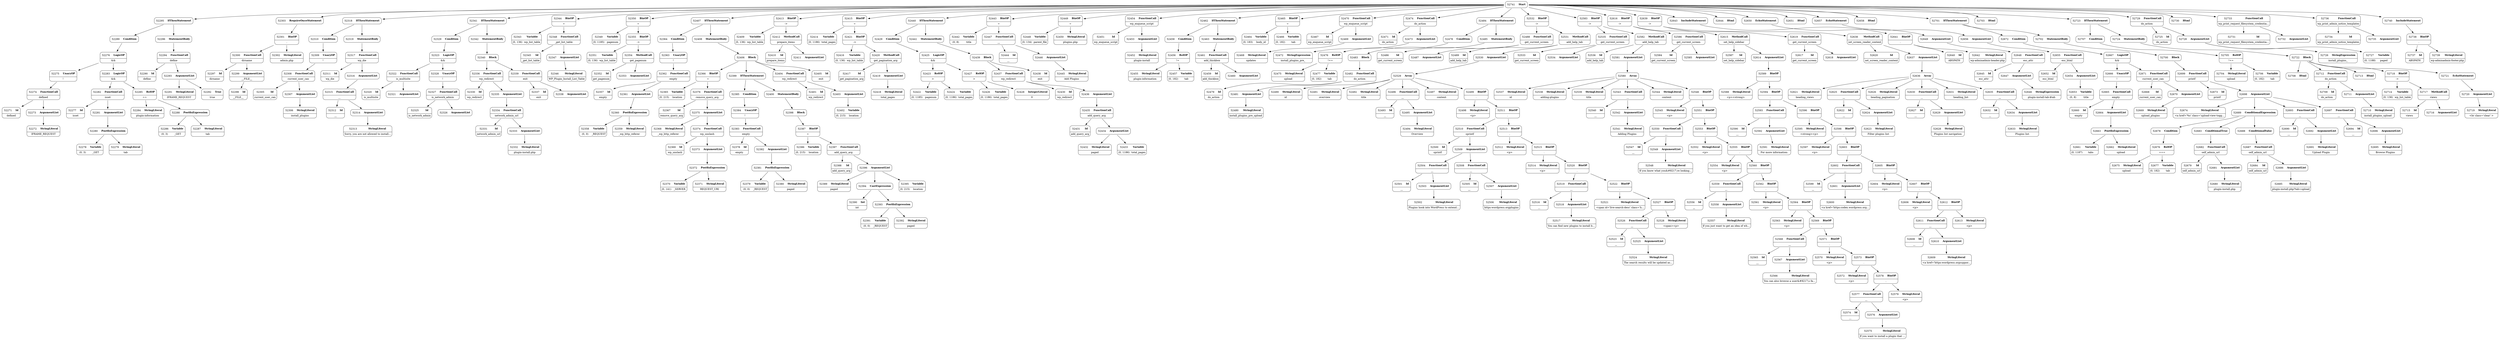 digraph ast {
node [shape=none];
52271 [label=<<TABLE border='1' cellspacing='0' cellpadding='10' style='rounded' ><TR><TD border='0'>52271</TD><TD border='0'><B>Id</B></TD></TR><HR/><TR><TD border='0' cellpadding='5' colspan='2'>defined</TD></TR></TABLE>>];
52272 [label=<<TABLE border='1' cellspacing='0' cellpadding='10' style='rounded' ><TR><TD border='0'>52272</TD><TD border='0'><B>StringLiteral</B></TD></TR><HR/><TR><TD border='0' cellpadding='5' colspan='2'>IFRAME_REQUEST</TD></TR></TABLE>>];
52273 [label=<<TABLE border='1' cellspacing='0' cellpadding='10' style='rounded' ><TR><TD border='0'>52273</TD><TD border='0'><B>ArgumentList</B></TD></TR></TABLE>>];
52273 -> 52272 [weight=2];
52274 [label=<<TABLE border='1' cellspacing='0' cellpadding='10' style='rounded' ><TR><TD border='0'>52274</TD><TD border='0'><B>FunctionCall</B></TD></TR><HR/><TR><TD border='0' cellpadding='5' colspan='2'>defined</TD></TR></TABLE>>];
52274 -> 52271 [weight=2];
52274 -> 52273 [weight=2];
52275 [label=<<TABLE border='1' cellspacing='0' cellpadding='10' style='rounded' ><TR><TD border='0'>52275</TD><TD border='0'><B>UnaryOP</B></TD></TR><HR/><TR><TD border='0' cellpadding='5' colspan='2'>!</TD></TR></TABLE>>];
52275 -> 52274 [weight=2];
52276 [label=<<TABLE border='1' cellspacing='0' cellpadding='10' style='rounded' ><TR><TD border='0'>52276</TD><TD border='0'><B>LogicOP</B></TD></TR><HR/><TR><TD border='0' cellpadding='5' colspan='2'>&amp;&amp;</TD></TR></TABLE>>];
52276 -> 52275 [weight=2];
52276 -> 52283 [weight=2];
52277 [label=<<TABLE border='1' cellspacing='0' cellpadding='10' style='rounded' ><TR><TD border='0'>52277</TD><TD border='0'><B>Id</B></TD></TR><HR/><TR><TD border='0' cellpadding='5' colspan='2'>isset</TD></TR></TABLE>>];
52278 [label=<<TABLE border='1' cellspacing='0' cellpadding='10' style='rounded' ><TR><TD border='0'>52278</TD><TD border='0'><B>Variable</B></TD></TR><HR/><TR><TD border='0' cellpadding='5'>(0, 3)</TD><TD border='0' cellpadding='5'>_GET</TD></TR></TABLE>>];
52279 [label=<<TABLE border='1' cellspacing='0' cellpadding='10' style='rounded' ><TR><TD border='0'>52279</TD><TD border='0'><B>StringLiteral</B></TD></TR><HR/><TR><TD border='0' cellpadding='5' colspan='2'>tab</TD></TR></TABLE>>];
52280 [label=<<TABLE border='1' cellspacing='0' cellpadding='10' style='rounded' ><TR><TD border='0'>52280</TD><TD border='0'><B>PostfixExpression</B></TD></TR></TABLE>>];
52280 -> 52278 [weight=2];
52280 -> 52279 [weight=2];
52281 [label=<<TABLE border='1' cellspacing='0' cellpadding='10' style='rounded' ><TR><TD border='0'>52281</TD><TD border='0'><B>ArgumentList</B></TD></TR></TABLE>>];
52281 -> 52280 [weight=2];
52282 [label=<<TABLE border='1' cellspacing='0' cellpadding='10' style='rounded' ><TR><TD border='0'>52282</TD><TD border='0'><B>FunctionCall</B></TD></TR><HR/><TR><TD border='0' cellpadding='5' colspan='2'>isset</TD></TR></TABLE>>];
52282 -> 52277 [weight=2];
52282 -> 52281 [weight=2];
52283 [label=<<TABLE border='1' cellspacing='0' cellpadding='10' style='rounded' ><TR><TD border='0'>52283</TD><TD border='0'><B>LogicOP</B></TD></TR><HR/><TR><TD border='0' cellpadding='5' colspan='2'>&amp;&amp;</TD></TR></TABLE>>];
52283 -> 52282 [weight=2];
52283 -> 52285 [weight=2];
52284 [label=<<TABLE border='1' cellspacing='0' cellpadding='10' style='rounded' ><TR><TD border='0'>52284</TD><TD border='0'><B>StringLiteral</B></TD></TR><HR/><TR><TD border='0' cellpadding='5' colspan='2'>plugin-information</TD></TR></TABLE>>];
52285 [label=<<TABLE border='1' cellspacing='0' cellpadding='10' style='rounded' ><TR><TD border='0'>52285</TD><TD border='0'><B>RelOP</B></TD></TR><HR/><TR><TD border='0' cellpadding='5' colspan='2'>==</TD></TR></TABLE>>];
52285 -> 52284 [weight=2];
52285 -> 52288 [weight=2];
52286 [label=<<TABLE border='1' cellspacing='0' cellpadding='10' style='rounded' ><TR><TD border='0'>52286</TD><TD border='0'><B>Variable</B></TD></TR><HR/><TR><TD border='0' cellpadding='5'>(0, 3)</TD><TD border='0' cellpadding='5'>_GET</TD></TR></TABLE>>];
52287 [label=<<TABLE border='1' cellspacing='0' cellpadding='10' style='rounded' ><TR><TD border='0'>52287</TD><TD border='0'><B>StringLiteral</B></TD></TR><HR/><TR><TD border='0' cellpadding='5' colspan='2'>tab</TD></TR></TABLE>>];
52288 [label=<<TABLE border='1' cellspacing='0' cellpadding='10' style='rounded' ><TR><TD border='0'>52288</TD><TD border='0'><B>PostfixExpression</B></TD></TR></TABLE>>];
52288 -> 52286 [weight=2];
52288 -> 52287 [weight=2];
52289 [label=<<TABLE border='1' cellspacing='0' cellpadding='10' style='rounded' ><TR><TD border='0'>52289</TD><TD border='0'><B>Condition</B></TD></TR></TABLE>>];
52289 -> 52276 [weight=2];
52290 [label=<<TABLE border='1' cellspacing='0' cellpadding='10' style='rounded' ><TR><TD border='0'>52290</TD><TD border='0'><B>Id</B></TD></TR><HR/><TR><TD border='0' cellpadding='5' colspan='2'>define</TD></TR></TABLE>>];
52291 [label=<<TABLE border='1' cellspacing='0' cellpadding='10' style='rounded' ><TR><TD border='0'>52291</TD><TD border='0'><B>StringLiteral</B></TD></TR><HR/><TR><TD border='0' cellpadding='5' colspan='2'>IFRAME_REQUEST</TD></TR></TABLE>>];
52292 [label=<<TABLE border='1' cellspacing='0' cellpadding='10' style='rounded' ><TR><TD border='0'>52292</TD><TD border='0'><B>True</B></TD></TR><HR/><TR><TD border='0' cellpadding='5' colspan='2'>true</TD></TR></TABLE>>];
52293 [label=<<TABLE border='1' cellspacing='0' cellpadding='10' style='rounded' ><TR><TD border='0'>52293</TD><TD border='0'><B>ArgumentList</B></TD></TR></TABLE>>];
52293 -> 52291 [weight=2];
52293 -> 52292 [weight=2];
52294 [label=<<TABLE border='1' cellspacing='0' cellpadding='10' style='rounded' ><TR><TD border='0'>52294</TD><TD border='0'><B>FunctionCall</B></TD></TR><HR/><TR><TD border='0' cellpadding='5' colspan='2'>define</TD></TR></TABLE>>];
52294 -> 52290 [weight=2];
52294 -> 52293 [weight=2];
52295 [label=<<TABLE border='1' cellspacing='0' cellpadding='10' style='rounded' ><TR><TD border='0'>52295</TD><TD border='0'><B>IfThenStatement</B></TD></TR></TABLE>>];
52295 -> 52289 [weight=2];
52295 -> 52296 [weight=2];
52296 [label=<<TABLE border='1' cellspacing='0' cellpadding='10' style='rounded' ><TR><TD border='0'>52296</TD><TD border='0'><B>StatementBody</B></TD></TR></TABLE>>];
52296 -> 52294 [weight=2];
52297 [label=<<TABLE border='1' cellspacing='0' cellpadding='10' style='rounded' ><TR><TD border='0'>52297</TD><TD border='0'><B>Id</B></TD></TR><HR/><TR><TD border='0' cellpadding='5' colspan='2'>dirname</TD></TR></TABLE>>];
52298 [label=<<TABLE border='1' cellspacing='0' cellpadding='10' style='rounded' ><TR><TD border='0'>52298</TD><TD border='0'><B>Id</B></TD></TR><HR/><TR><TD border='0' cellpadding='5' colspan='2'>__FILE__</TD></TR></TABLE>>];
52299 [label=<<TABLE border='1' cellspacing='0' cellpadding='10' style='rounded' ><TR><TD border='0'>52299</TD><TD border='0'><B>ArgumentList</B></TD></TR><HR/><TR><TD border='0' cellpadding='5' colspan='2'>__FILE__</TD></TR></TABLE>>];
52299 -> 52298 [weight=2];
52300 [label=<<TABLE border='1' cellspacing='0' cellpadding='10' style='rounded' ><TR><TD border='0'>52300</TD><TD border='0'><B>FunctionCall</B></TD></TR><HR/><TR><TD border='0' cellpadding='5' colspan='2'>dirname</TD></TR></TABLE>>];
52300 -> 52297 [weight=2];
52300 -> 52299 [weight=2];
52301 [label=<<TABLE border='1' cellspacing='0' cellpadding='10' style='rounded' ><TR><TD border='0'>52301</TD><TD border='0'><B>BinOP</B></TD></TR><HR/><TR><TD border='0' cellpadding='5' colspan='2'>.</TD></TR></TABLE>>];
52301 -> 52300 [weight=2];
52301 -> 52302 [weight=2];
52302 [label=<<TABLE border='1' cellspacing='0' cellpadding='10' style='rounded' ><TR><TD border='0'>52302</TD><TD border='0'><B>StringLiteral</B></TD></TR><HR/><TR><TD border='0' cellpadding='5' colspan='2'>admin.php</TD></TR></TABLE>>];
52303 [label=<<TABLE border='1' cellspacing='0' cellpadding='10' style='rounded' ><TR><TD border='0'>52303</TD><TD border='0'><B>RequireOnceStatement</B></TD></TR></TABLE>>];
52303 -> 52301 [weight=2];
52305 [label=<<TABLE border='1' cellspacing='0' cellpadding='10' style='rounded' ><TR><TD border='0'>52305</TD><TD border='0'><B>Id</B></TD></TR><HR/><TR><TD border='0' cellpadding='5' colspan='2'>current_user_can</TD></TR></TABLE>>];
52306 [label=<<TABLE border='1' cellspacing='0' cellpadding='10' style='rounded' ><TR><TD border='0'>52306</TD><TD border='0'><B>StringLiteral</B></TD></TR><HR/><TR><TD border='0' cellpadding='5' colspan='2'>install_plugins</TD></TR></TABLE>>];
52307 [label=<<TABLE border='1' cellspacing='0' cellpadding='10' style='rounded' ><TR><TD border='0'>52307</TD><TD border='0'><B>ArgumentList</B></TD></TR></TABLE>>];
52307 -> 52306 [weight=2];
52308 [label=<<TABLE border='1' cellspacing='0' cellpadding='10' style='rounded' ><TR><TD border='0'>52308</TD><TD border='0'><B>FunctionCall</B></TD></TR><HR/><TR><TD border='0' cellpadding='5' colspan='2'>current_user_can</TD></TR></TABLE>>];
52308 -> 52305 [weight=2];
52308 -> 52307 [weight=2];
52309 [label=<<TABLE border='1' cellspacing='0' cellpadding='10' style='rounded' ><TR><TD border='0'>52309</TD><TD border='0'><B>UnaryOP</B></TD></TR><HR/><TR><TD border='0' cellpadding='5' colspan='2'>!</TD></TR></TABLE>>];
52309 -> 52308 [weight=2];
52310 [label=<<TABLE border='1' cellspacing='0' cellpadding='10' style='rounded' ><TR><TD border='0'>52310</TD><TD border='0'><B>Condition</B></TD></TR></TABLE>>];
52310 -> 52309 [weight=2];
52311 [label=<<TABLE border='1' cellspacing='0' cellpadding='10' style='rounded' ><TR><TD border='0'>52311</TD><TD border='0'><B>Id</B></TD></TR><HR/><TR><TD border='0' cellpadding='5' colspan='2'>wp_die</TD></TR></TABLE>>];
52312 [label=<<TABLE border='1' cellspacing='0' cellpadding='10' style='rounded' ><TR><TD border='0'>52312</TD><TD border='0'><B>Id</B></TD></TR><HR/><TR><TD border='0' cellpadding='5' colspan='2'>__</TD></TR></TABLE>>];
52313 [label=<<TABLE border='1' cellspacing='0' cellpadding='10' style='rounded' ><TR><TD border='0'>52313</TD><TD border='0'><B>StringLiteral</B></TD></TR><HR/><TR><TD border='0' cellpadding='5' colspan='2'>Sorry, you are not allowed to install...</TD></TR></TABLE>>];
52314 [label=<<TABLE border='1' cellspacing='0' cellpadding='10' style='rounded' ><TR><TD border='0'>52314</TD><TD border='0'><B>ArgumentList</B></TD></TR></TABLE>>];
52314 -> 52313 [weight=2];
52315 [label=<<TABLE border='1' cellspacing='0' cellpadding='10' style='rounded' ><TR><TD border='0'>52315</TD><TD border='0'><B>FunctionCall</B></TD></TR><HR/><TR><TD border='0' cellpadding='5' colspan='2'>__</TD></TR></TABLE>>];
52315 -> 52312 [weight=2];
52315 -> 52314 [weight=2];
52316 [label=<<TABLE border='1' cellspacing='0' cellpadding='10' style='rounded' ><TR><TD border='0'>52316</TD><TD border='0'><B>ArgumentList</B></TD></TR></TABLE>>];
52316 -> 52315 [weight=2];
52317 [label=<<TABLE border='1' cellspacing='0' cellpadding='10' style='rounded' ><TR><TD border='0'>52317</TD><TD border='0'><B>FunctionCall</B></TD></TR><HR/><TR><TD border='0' cellpadding='5' colspan='2'>wp_die</TD></TR></TABLE>>];
52317 -> 52311 [weight=2];
52317 -> 52316 [weight=2];
52318 [label=<<TABLE border='1' cellspacing='0' cellpadding='10' style='rounded' ><TR><TD border='0'>52318</TD><TD border='0'><B>IfThenStatement</B></TD></TR></TABLE>>];
52318 -> 52310 [weight=2];
52318 -> 52319 [weight=2];
52319 [label=<<TABLE border='1' cellspacing='0' cellpadding='10' style='rounded' ><TR><TD border='0'>52319</TD><TD border='0'><B>StatementBody</B></TD></TR></TABLE>>];
52319 -> 52317 [weight=2];
52320 [label=<<TABLE border='1' cellspacing='0' cellpadding='10' style='rounded' ><TR><TD border='0'>52320</TD><TD border='0'><B>Id</B></TD></TR><HR/><TR><TD border='0' cellpadding='5' colspan='2'>is_multisite</TD></TR></TABLE>>];
52321 [label=<<TABLE border='1' cellspacing='0' cellpadding='10' style='rounded' ><TR><TD border='0'>52321</TD><TD border='0'><B>ArgumentList</B></TD></TR></TABLE>>];
52322 [label=<<TABLE border='1' cellspacing='0' cellpadding='10' style='rounded' ><TR><TD border='0'>52322</TD><TD border='0'><B>FunctionCall</B></TD></TR><HR/><TR><TD border='0' cellpadding='5' colspan='2'>is_multisite</TD></TR></TABLE>>];
52322 -> 52320 [weight=2];
52322 -> 52321 [weight=2];
52323 [label=<<TABLE border='1' cellspacing='0' cellpadding='10' style='rounded' ><TR><TD border='0'>52323</TD><TD border='0'><B>LogicOP</B></TD></TR><HR/><TR><TD border='0' cellpadding='5' colspan='2'>&amp;&amp;</TD></TR></TABLE>>];
52323 -> 52322 [weight=2];
52323 -> 52328 [weight=2];
52325 [label=<<TABLE border='1' cellspacing='0' cellpadding='10' style='rounded' ><TR><TD border='0'>52325</TD><TD border='0'><B>Id</B></TD></TR><HR/><TR><TD border='0' cellpadding='5' colspan='2'>is_network_admin</TD></TR></TABLE>>];
52326 [label=<<TABLE border='1' cellspacing='0' cellpadding='10' style='rounded' ><TR><TD border='0'>52326</TD><TD border='0'><B>ArgumentList</B></TD></TR></TABLE>>];
52327 [label=<<TABLE border='1' cellspacing='0' cellpadding='10' style='rounded' ><TR><TD border='0'>52327</TD><TD border='0'><B>FunctionCall</B></TD></TR><HR/><TR><TD border='0' cellpadding='5' colspan='2'>is_network_admin</TD></TR></TABLE>>];
52327 -> 52325 [weight=2];
52327 -> 52326 [weight=2];
52328 [label=<<TABLE border='1' cellspacing='0' cellpadding='10' style='rounded' ><TR><TD border='0'>52328</TD><TD border='0'><B>UnaryOP</B></TD></TR><HR/><TR><TD border='0' cellpadding='5' colspan='2'>!</TD></TR></TABLE>>];
52328 -> 52327 [weight=2];
52329 [label=<<TABLE border='1' cellspacing='0' cellpadding='10' style='rounded' ><TR><TD border='0'>52329</TD><TD border='0'><B>Condition</B></TD></TR></TABLE>>];
52329 -> 52323 [weight=2];
52330 [label=<<TABLE border='1' cellspacing='0' cellpadding='10' style='rounded' ><TR><TD border='0'>52330</TD><TD border='0'><B>Id</B></TD></TR><HR/><TR><TD border='0' cellpadding='5' colspan='2'>wp_redirect</TD></TR></TABLE>>];
52331 [label=<<TABLE border='1' cellspacing='0' cellpadding='10' style='rounded' ><TR><TD border='0'>52331</TD><TD border='0'><B>Id</B></TD></TR><HR/><TR><TD border='0' cellpadding='5' colspan='2'>network_admin_url</TD></TR></TABLE>>];
52332 [label=<<TABLE border='1' cellspacing='0' cellpadding='10' style='rounded' ><TR><TD border='0'>52332</TD><TD border='0'><B>StringLiteral</B></TD></TR><HR/><TR><TD border='0' cellpadding='5' colspan='2'>plugin-install.php</TD></TR></TABLE>>];
52333 [label=<<TABLE border='1' cellspacing='0' cellpadding='10' style='rounded' ><TR><TD border='0'>52333</TD><TD border='0'><B>ArgumentList</B></TD></TR></TABLE>>];
52333 -> 52332 [weight=2];
52334 [label=<<TABLE border='1' cellspacing='0' cellpadding='10' style='rounded' ><TR><TD border='0'>52334</TD><TD border='0'><B>FunctionCall</B></TD></TR><HR/><TR><TD border='0' cellpadding='5' colspan='2'>network_admin_url</TD></TR></TABLE>>];
52334 -> 52331 [weight=2];
52334 -> 52333 [weight=2];
52335 [label=<<TABLE border='1' cellspacing='0' cellpadding='10' style='rounded' ><TR><TD border='0'>52335</TD><TD border='0'><B>ArgumentList</B></TD></TR></TABLE>>];
52335 -> 52334 [weight=2];
52336 [label=<<TABLE border='1' cellspacing='0' cellpadding='10' style='rounded' ><TR><TD border='0'>52336</TD><TD border='0'><B>FunctionCall</B></TD></TR><HR/><TR><TD border='0' cellpadding='5' colspan='2'>wp_redirect</TD></TR></TABLE>>];
52336 -> 52330 [weight=2];
52336 -> 52335 [weight=2];
52337 [label=<<TABLE border='1' cellspacing='0' cellpadding='10' style='rounded' ><TR><TD border='0'>52337</TD><TD border='0'><B>Id</B></TD></TR><HR/><TR><TD border='0' cellpadding='5' colspan='2'>exit</TD></TR></TABLE>>];
52338 [label=<<TABLE border='1' cellspacing='0' cellpadding='10' style='rounded' ><TR><TD border='0'>52338</TD><TD border='0'><B>ArgumentList</B></TD></TR></TABLE>>];
52339 [label=<<TABLE border='1' cellspacing='0' cellpadding='10' style='rounded' ><TR><TD border='0'>52339</TD><TD border='0'><B>FunctionCall</B></TD></TR><HR/><TR><TD border='0' cellpadding='5' colspan='2'>exit</TD></TR></TABLE>>];
52339 -> 52337 [weight=2];
52339 -> 52338 [weight=2];
52340 [label=<<TABLE border='1' cellspacing='0' cellpadding='10' style='rounded' ><TR><TD border='0'>52340</TD><TD border='0'><B>Block</B></TD></TR></TABLE>>];
52340 -> 52336 [weight=2];
52340 -> 52339 [weight=2];
52341 [label=<<TABLE border='1' cellspacing='0' cellpadding='10' style='rounded' ><TR><TD border='0'>52341</TD><TD border='0'><B>IfThenStatement</B></TD></TR></TABLE>>];
52341 -> 52329 [weight=2];
52341 -> 52342 [weight=2];
52342 [label=<<TABLE border='1' cellspacing='0' cellpadding='10' style='rounded' ><TR><TD border='0'>52342</TD><TD border='0'><B>StatementBody</B></TD></TR></TABLE>>];
52342 -> 52340 [weight=2];
52343 [label=<<TABLE border='1' cellspacing='0' cellpadding='10' style='rounded' ><TR><TD border='0'>52343</TD><TD border='0'><B>Variable</B></TD></TR><HR/><TR><TD border='0' cellpadding='5'>(0, 136)</TD><TD border='0' cellpadding='5'>wp_list_table</TD></TR></TABLE>>];
52344 [label=<<TABLE border='1' cellspacing='0' cellpadding='10' style='rounded' ><TR><TD border='0'>52344</TD><TD border='0'><B>BinOP</B></TD></TR><HR/><TR><TD border='0' cellpadding='5' colspan='2'>=</TD></TR></TABLE>>];
52344 -> 52343 [weight=2];
52344 -> 52348 [weight=2];
52345 [label=<<TABLE border='1' cellspacing='0' cellpadding='10' style='rounded' ><TR><TD border='0'>52345</TD><TD border='0'><B>Id</B></TD></TR><HR/><TR><TD border='0' cellpadding='5' colspan='2'>_get_list_table</TD></TR></TABLE>>];
52346 [label=<<TABLE border='1' cellspacing='0' cellpadding='10' style='rounded' ><TR><TD border='0'>52346</TD><TD border='0'><B>StringLiteral</B></TD></TR><HR/><TR><TD border='0' cellpadding='5' colspan='2'>WP_Plugin_Install_List_Table</TD></TR></TABLE>>];
52347 [label=<<TABLE border='1' cellspacing='0' cellpadding='10' style='rounded' ><TR><TD border='0'>52347</TD><TD border='0'><B>ArgumentList</B></TD></TR></TABLE>>];
52347 -> 52346 [weight=2];
52348 [label=<<TABLE border='1' cellspacing='0' cellpadding='10' style='rounded' ><TR><TD border='0'>52348</TD><TD border='0'><B>FunctionCall</B></TD></TR><HR/><TR><TD border='0' cellpadding='5' colspan='2'>_get_list_table</TD></TR></TABLE>>];
52348 -> 52345 [weight=2];
52348 -> 52347 [weight=2];
52349 [label=<<TABLE border='1' cellspacing='0' cellpadding='10' style='rounded' ><TR><TD border='0'>52349</TD><TD border='0'><B>Variable</B></TD></TR><HR/><TR><TD border='0' cellpadding='5'>(0, 1185)</TD><TD border='0' cellpadding='5'>pagenum</TD></TR></TABLE>>];
52350 [label=<<TABLE border='1' cellspacing='0' cellpadding='10' style='rounded' ><TR><TD border='0'>52350</TD><TD border='0'><B>BinOP</B></TD></TR><HR/><TR><TD border='0' cellpadding='5' colspan='2'>=</TD></TR></TABLE>>];
52350 -> 52349 [weight=2];
52350 -> 52355 [weight=2];
52351 [label=<<TABLE border='1' cellspacing='0' cellpadding='10' style='rounded' ><TR><TD border='0'>52351</TD><TD border='0'><B>Variable</B></TD></TR><HR/><TR><TD border='0' cellpadding='5'>(0, 136)</TD><TD border='0' cellpadding='5'>wp_list_table</TD></TR></TABLE>>];
52352 [label=<<TABLE border='1' cellspacing='0' cellpadding='10' style='rounded' ><TR><TD border='0'>52352</TD><TD border='0'><B>Id</B></TD></TR><HR/><TR><TD border='0' cellpadding='5' colspan='2'>get_pagenum</TD></TR></TABLE>>];
52353 [label=<<TABLE border='1' cellspacing='0' cellpadding='10' style='rounded' ><TR><TD border='0'>52353</TD><TD border='0'><B>ArgumentList</B></TD></TR></TABLE>>];
52354 [label=<<TABLE border='1' cellspacing='0' cellpadding='10' style='rounded' ><TR><TD border='0'>52354</TD><TD border='0'><B>MethodCall</B></TD></TR><HR/><TR><TD border='0' cellpadding='5' colspan='2'>get_pagenum</TD></TR></TABLE>>];
52354 -> 52352 [weight=2];
52354 -> 52353 [weight=2];
52355 [label=<<TABLE border='1' cellspacing='0' cellpadding='10' style='rounded' ><TR><TD border='0'>52355</TD><TD border='0'><B>BinOP</B></TD></TR><HR/><TR><TD border='0' cellpadding='5' colspan='2'>-&gt;</TD></TR></TABLE>>];
52355 -> 52351 [weight=2];
52355 -> 52354 [weight=2];
52357 [label=<<TABLE border='1' cellspacing='0' cellpadding='10' style='rounded' ><TR><TD border='0'>52357</TD><TD border='0'><B>Id</B></TD></TR><HR/><TR><TD border='0' cellpadding='5' colspan='2'>empty</TD></TR></TABLE>>];
52358 [label=<<TABLE border='1' cellspacing='0' cellpadding='10' style='rounded' ><TR><TD border='0'>52358</TD><TD border='0'><B>Variable</B></TD></TR><HR/><TR><TD border='0' cellpadding='5'>(0, 0)</TD><TD border='0' cellpadding='5'>_REQUEST</TD></TR></TABLE>>];
52359 [label=<<TABLE border='1' cellspacing='0' cellpadding='10' style='rounded' ><TR><TD border='0'>52359</TD><TD border='0'><B>StringLiteral</B></TD></TR><HR/><TR><TD border='0' cellpadding='5' colspan='2'>_wp_http_referer</TD></TR></TABLE>>];
52360 [label=<<TABLE border='1' cellspacing='0' cellpadding='10' style='rounded' ><TR><TD border='0'>52360</TD><TD border='0'><B>PostfixExpression</B></TD></TR></TABLE>>];
52360 -> 52358 [weight=2];
52360 -> 52359 [weight=2];
52361 [label=<<TABLE border='1' cellspacing='0' cellpadding='10' style='rounded' ><TR><TD border='0'>52361</TD><TD border='0'><B>ArgumentList</B></TD></TR></TABLE>>];
52361 -> 52360 [weight=2];
52362 [label=<<TABLE border='1' cellspacing='0' cellpadding='10' style='rounded' ><TR><TD border='0'>52362</TD><TD border='0'><B>FunctionCall</B></TD></TR><HR/><TR><TD border='0' cellpadding='5' colspan='2'>empty</TD></TR></TABLE>>];
52362 -> 52357 [weight=2];
52362 -> 52361 [weight=2];
52363 [label=<<TABLE border='1' cellspacing='0' cellpadding='10' style='rounded' ><TR><TD border='0'>52363</TD><TD border='0'><B>UnaryOP</B></TD></TR><HR/><TR><TD border='0' cellpadding='5' colspan='2'>!</TD></TR></TABLE>>];
52363 -> 52362 [weight=2];
52364 [label=<<TABLE border='1' cellspacing='0' cellpadding='10' style='rounded' ><TR><TD border='0'>52364</TD><TD border='0'><B>Condition</B></TD></TR></TABLE>>];
52364 -> 52363 [weight=2];
52365 [label=<<TABLE border='1' cellspacing='0' cellpadding='10' style='rounded' ><TR><TD border='0'>52365</TD><TD border='0'><B>Variable</B></TD></TR><HR/><TR><TD border='0' cellpadding='5'>(0, 215)</TD><TD border='0' cellpadding='5'>location</TD></TR></TABLE>>];
52366 [label=<<TABLE border='1' cellspacing='0' cellpadding='10' style='rounded' ><TR><TD border='0'>52366</TD><TD border='0'><B>BinOP</B></TD></TR><HR/><TR><TD border='0' cellpadding='5' colspan='2'>=</TD></TR></TABLE>>];
52366 -> 52365 [weight=2];
52366 -> 52376 [weight=2];
52367 [label=<<TABLE border='1' cellspacing='0' cellpadding='10' style='rounded' ><TR><TD border='0'>52367</TD><TD border='0'><B>Id</B></TD></TR><HR/><TR><TD border='0' cellpadding='5' colspan='2'>remove_query_arg</TD></TR></TABLE>>];
52368 [label=<<TABLE border='1' cellspacing='0' cellpadding='10' style='rounded' ><TR><TD border='0'>52368</TD><TD border='0'><B>StringLiteral</B></TD></TR><HR/><TR><TD border='0' cellpadding='5' colspan='2'>_wp_http_referer</TD></TR></TABLE>>];
52369 [label=<<TABLE border='1' cellspacing='0' cellpadding='10' style='rounded' ><TR><TD border='0'>52369</TD><TD border='0'><B>Id</B></TD></TR><HR/><TR><TD border='0' cellpadding='5' colspan='2'>wp_unslash</TD></TR></TABLE>>];
52370 [label=<<TABLE border='1' cellspacing='0' cellpadding='10' style='rounded' ><TR><TD border='0'>52370</TD><TD border='0'><B>Variable</B></TD></TR><HR/><TR><TD border='0' cellpadding='5'>(0, 141)</TD><TD border='0' cellpadding='5'>_SERVER</TD></TR></TABLE>>];
52371 [label=<<TABLE border='1' cellspacing='0' cellpadding='10' style='rounded' ><TR><TD border='0'>52371</TD><TD border='0'><B>StringLiteral</B></TD></TR><HR/><TR><TD border='0' cellpadding='5' colspan='2'>REQUEST_URI</TD></TR></TABLE>>];
52372 [label=<<TABLE border='1' cellspacing='0' cellpadding='10' style='rounded' ><TR><TD border='0'>52372</TD><TD border='0'><B>PostfixExpression</B></TD></TR></TABLE>>];
52372 -> 52370 [weight=2];
52372 -> 52371 [weight=2];
52373 [label=<<TABLE border='1' cellspacing='0' cellpadding='10' style='rounded' ><TR><TD border='0'>52373</TD><TD border='0'><B>ArgumentList</B></TD></TR></TABLE>>];
52373 -> 52372 [weight=2];
52374 [label=<<TABLE border='1' cellspacing='0' cellpadding='10' style='rounded' ><TR><TD border='0'>52374</TD><TD border='0'><B>FunctionCall</B></TD></TR><HR/><TR><TD border='0' cellpadding='5' colspan='2'>wp_unslash</TD></TR></TABLE>>];
52374 -> 52369 [weight=2];
52374 -> 52373 [weight=2];
52375 [label=<<TABLE border='1' cellspacing='0' cellpadding='10' style='rounded' ><TR><TD border='0'>52375</TD><TD border='0'><B>ArgumentList</B></TD></TR></TABLE>>];
52375 -> 52368 [weight=2];
52375 -> 52374 [weight=2];
52376 [label=<<TABLE border='1' cellspacing='0' cellpadding='10' style='rounded' ><TR><TD border='0'>52376</TD><TD border='0'><B>FunctionCall</B></TD></TR><HR/><TR><TD border='0' cellpadding='5' colspan='2'>remove_query_arg</TD></TR></TABLE>>];
52376 -> 52367 [weight=2];
52376 -> 52375 [weight=2];
52378 [label=<<TABLE border='1' cellspacing='0' cellpadding='10' style='rounded' ><TR><TD border='0'>52378</TD><TD border='0'><B>Id</B></TD></TR><HR/><TR><TD border='0' cellpadding='5' colspan='2'>empty</TD></TR></TABLE>>];
52379 [label=<<TABLE border='1' cellspacing='0' cellpadding='10' style='rounded' ><TR><TD border='0'>52379</TD><TD border='0'><B>Variable</B></TD></TR><HR/><TR><TD border='0' cellpadding='5'>(0, 0)</TD><TD border='0' cellpadding='5'>_REQUEST</TD></TR></TABLE>>];
52380 [label=<<TABLE border='1' cellspacing='0' cellpadding='10' style='rounded' ><TR><TD border='0'>52380</TD><TD border='0'><B>StringLiteral</B></TD></TR><HR/><TR><TD border='0' cellpadding='5' colspan='2'>paged</TD></TR></TABLE>>];
52381 [label=<<TABLE border='1' cellspacing='0' cellpadding='10' style='rounded' ><TR><TD border='0'>52381</TD><TD border='0'><B>PostfixExpression</B></TD></TR></TABLE>>];
52381 -> 52379 [weight=2];
52381 -> 52380 [weight=2];
52382 [label=<<TABLE border='1' cellspacing='0' cellpadding='10' style='rounded' ><TR><TD border='0'>52382</TD><TD border='0'><B>ArgumentList</B></TD></TR></TABLE>>];
52382 -> 52381 [weight=2];
52383 [label=<<TABLE border='1' cellspacing='0' cellpadding='10' style='rounded' ><TR><TD border='0'>52383</TD><TD border='0'><B>FunctionCall</B></TD></TR><HR/><TR><TD border='0' cellpadding='5' colspan='2'>empty</TD></TR></TABLE>>];
52383 -> 52378 [weight=2];
52383 -> 52382 [weight=2];
52384 [label=<<TABLE border='1' cellspacing='0' cellpadding='10' style='rounded' ><TR><TD border='0'>52384</TD><TD border='0'><B>UnaryOP</B></TD></TR><HR/><TR><TD border='0' cellpadding='5' colspan='2'>!</TD></TR></TABLE>>];
52384 -> 52383 [weight=2];
52385 [label=<<TABLE border='1' cellspacing='0' cellpadding='10' style='rounded' ><TR><TD border='0'>52385</TD><TD border='0'><B>Condition</B></TD></TR></TABLE>>];
52385 -> 52384 [weight=2];
52386 [label=<<TABLE border='1' cellspacing='0' cellpadding='10' style='rounded' ><TR><TD border='0'>52386</TD><TD border='0'><B>Variable</B></TD></TR><HR/><TR><TD border='0' cellpadding='5'>(0, 215)</TD><TD border='0' cellpadding='5'>location</TD></TR></TABLE>>];
52387 [label=<<TABLE border='1' cellspacing='0' cellpadding='10' style='rounded' ><TR><TD border='0'>52387</TD><TD border='0'><B>BinOP</B></TD></TR><HR/><TR><TD border='0' cellpadding='5' colspan='2'>=</TD></TR></TABLE>>];
52387 -> 52386 [weight=2];
52387 -> 52397 [weight=2];
52388 [label=<<TABLE border='1' cellspacing='0' cellpadding='10' style='rounded' ><TR><TD border='0'>52388</TD><TD border='0'><B>Id</B></TD></TR><HR/><TR><TD border='0' cellpadding='5' colspan='2'>add_query_arg</TD></TR></TABLE>>];
52389 [label=<<TABLE border='1' cellspacing='0' cellpadding='10' style='rounded' ><TR><TD border='0'>52389</TD><TD border='0'><B>StringLiteral</B></TD></TR><HR/><TR><TD border='0' cellpadding='5' colspan='2'>paged</TD></TR></TABLE>>];
52390 [label=<<TABLE border='1' cellspacing='0' cellpadding='10' style='rounded' ><TR><TD border='0'>52390</TD><TD border='0'><B>Int</B></TD></TR><HR/><TR><TD border='0' cellpadding='5' colspan='2'>int</TD></TR></TABLE>>];
52391 [label=<<TABLE border='1' cellspacing='0' cellpadding='10' style='rounded' ><TR><TD border='0'>52391</TD><TD border='0'><B>Variable</B></TD></TR><HR/><TR><TD border='0' cellpadding='5'>(0, 0)</TD><TD border='0' cellpadding='5'>_REQUEST</TD></TR></TABLE>>];
52392 [label=<<TABLE border='1' cellspacing='0' cellpadding='10' style='rounded' ><TR><TD border='0'>52392</TD><TD border='0'><B>StringLiteral</B></TD></TR><HR/><TR><TD border='0' cellpadding='5' colspan='2'>paged</TD></TR></TABLE>>];
52393 [label=<<TABLE border='1' cellspacing='0' cellpadding='10' style='rounded' ><TR><TD border='0'>52393</TD><TD border='0'><B>PostfixExpression</B></TD></TR></TABLE>>];
52393 -> 52391 [weight=2];
52393 -> 52392 [weight=2];
52394 [label=<<TABLE border='1' cellspacing='0' cellpadding='10' style='rounded' ><TR><TD border='0'>52394</TD><TD border='0'><B>CastExpression</B></TD></TR></TABLE>>];
52394 -> 52390 [weight=2];
52394 -> 52393 [weight=2];
52395 [label=<<TABLE border='1' cellspacing='0' cellpadding='10' style='rounded' ><TR><TD border='0'>52395</TD><TD border='0'><B>Variable</B></TD></TR><HR/><TR><TD border='0' cellpadding='5'>(0, 215)</TD><TD border='0' cellpadding='5'>location</TD></TR></TABLE>>];
52396 [label=<<TABLE border='1' cellspacing='0' cellpadding='10' style='rounded' ><TR><TD border='0'>52396</TD><TD border='0'><B>ArgumentList</B></TD></TR></TABLE>>];
52396 -> 52389 [weight=2];
52396 -> 52394 [weight=2];
52396 -> 52395 [weight=2];
52397 [label=<<TABLE border='1' cellspacing='0' cellpadding='10' style='rounded' ><TR><TD border='0'>52397</TD><TD border='0'><B>FunctionCall</B></TD></TR><HR/><TR><TD border='0' cellpadding='5' colspan='2'>add_query_arg</TD></TR></TABLE>>];
52397 -> 52388 [weight=2];
52397 -> 52396 [weight=2];
52398 [label=<<TABLE border='1' cellspacing='0' cellpadding='10' style='rounded' ><TR><TD border='0'>52398</TD><TD border='0'><B>Block</B></TD></TR></TABLE>>];
52398 -> 52387 [weight=2];
52399 [label=<<TABLE border='1' cellspacing='0' cellpadding='10' style='rounded' ><TR><TD border='0'>52399</TD><TD border='0'><B>IfThenStatement</B></TD></TR></TABLE>>];
52399 -> 52385 [weight=2];
52399 -> 52400 [weight=2];
52400 [label=<<TABLE border='1' cellspacing='0' cellpadding='10' style='rounded' ><TR><TD border='0'>52400</TD><TD border='0'><B>StatementBody</B></TD></TR></TABLE>>];
52400 -> 52398 [weight=2];
52401 [label=<<TABLE border='1' cellspacing='0' cellpadding='10' style='rounded' ><TR><TD border='0'>52401</TD><TD border='0'><B>Id</B></TD></TR><HR/><TR><TD border='0' cellpadding='5' colspan='2'>wp_redirect</TD></TR></TABLE>>];
52402 [label=<<TABLE border='1' cellspacing='0' cellpadding='10' style='rounded' ><TR><TD border='0'>52402</TD><TD border='0'><B>Variable</B></TD></TR><HR/><TR><TD border='0' cellpadding='5'>(0, 215)</TD><TD border='0' cellpadding='5'>location</TD></TR></TABLE>>];
52403 [label=<<TABLE border='1' cellspacing='0' cellpadding='10' style='rounded' ><TR><TD border='0'>52403</TD><TD border='0'><B>ArgumentList</B></TD></TR></TABLE>>];
52403 -> 52402 [weight=2];
52404 [label=<<TABLE border='1' cellspacing='0' cellpadding='10' style='rounded' ><TR><TD border='0'>52404</TD><TD border='0'><B>FunctionCall</B></TD></TR><HR/><TR><TD border='0' cellpadding='5' colspan='2'>wp_redirect</TD></TR></TABLE>>];
52404 -> 52401 [weight=2];
52404 -> 52403 [weight=2];
52405 [label=<<TABLE border='1' cellspacing='0' cellpadding='10' style='rounded' ><TR><TD border='0'>52405</TD><TD border='0'><B>Id</B></TD></TR><HR/><TR><TD border='0' cellpadding='5' colspan='2'>exit</TD></TR></TABLE>>];
52406 [label=<<TABLE border='1' cellspacing='0' cellpadding='10' style='rounded' ><TR><TD border='0'>52406</TD><TD border='0'><B>Block</B></TD></TR></TABLE>>];
52406 -> 52366 [weight=2];
52406 -> 52399 [weight=2];
52406 -> 52404 [weight=2];
52406 -> 52405 [weight=2];
52407 [label=<<TABLE border='1' cellspacing='0' cellpadding='10' style='rounded' ><TR><TD border='0'>52407</TD><TD border='0'><B>IfThenStatement</B></TD></TR></TABLE>>];
52407 -> 52364 [weight=2];
52407 -> 52408 [weight=2];
52408 [label=<<TABLE border='1' cellspacing='0' cellpadding='10' style='rounded' ><TR><TD border='0'>52408</TD><TD border='0'><B>StatementBody</B></TD></TR></TABLE>>];
52408 -> 52406 [weight=2];
52409 [label=<<TABLE border='1' cellspacing='0' cellpadding='10' style='rounded' ><TR><TD border='0'>52409</TD><TD border='0'><B>Variable</B></TD></TR><HR/><TR><TD border='0' cellpadding='5'>(0, 136)</TD><TD border='0' cellpadding='5'>wp_list_table</TD></TR></TABLE>>];
52410 [label=<<TABLE border='1' cellspacing='0' cellpadding='10' style='rounded' ><TR><TD border='0'>52410</TD><TD border='0'><B>Id</B></TD></TR><HR/><TR><TD border='0' cellpadding='5' colspan='2'>prepare_items</TD></TR></TABLE>>];
52411 [label=<<TABLE border='1' cellspacing='0' cellpadding='10' style='rounded' ><TR><TD border='0'>52411</TD><TD border='0'><B>ArgumentList</B></TD></TR></TABLE>>];
52412 [label=<<TABLE border='1' cellspacing='0' cellpadding='10' style='rounded' ><TR><TD border='0'>52412</TD><TD border='0'><B>MethodCall</B></TD></TR><HR/><TR><TD border='0' cellpadding='5' colspan='2'>prepare_items</TD></TR></TABLE>>];
52412 -> 52410 [weight=2];
52412 -> 52411 [weight=2];
52413 [label=<<TABLE border='1' cellspacing='0' cellpadding='10' style='rounded' ><TR><TD border='0'>52413</TD><TD border='0'><B>BinOP</B></TD></TR><HR/><TR><TD border='0' cellpadding='5' colspan='2'>-&gt;</TD></TR></TABLE>>];
52413 -> 52409 [weight=2];
52413 -> 52412 [weight=2];
52414 [label=<<TABLE border='1' cellspacing='0' cellpadding='10' style='rounded' ><TR><TD border='0'>52414</TD><TD border='0'><B>Variable</B></TD></TR><HR/><TR><TD border='0' cellpadding='5'>(0, 1186)</TD><TD border='0' cellpadding='5'>total_pages</TD></TR></TABLE>>];
52415 [label=<<TABLE border='1' cellspacing='0' cellpadding='10' style='rounded' ><TR><TD border='0'>52415</TD><TD border='0'><B>BinOP</B></TD></TR><HR/><TR><TD border='0' cellpadding='5' colspan='2'>=</TD></TR></TABLE>>];
52415 -> 52414 [weight=2];
52415 -> 52421 [weight=2];
52416 [label=<<TABLE border='1' cellspacing='0' cellpadding='10' style='rounded' ><TR><TD border='0'>52416</TD><TD border='0'><B>Variable</B></TD></TR><HR/><TR><TD border='0' cellpadding='5'>(0, 136)</TD><TD border='0' cellpadding='5'>wp_list_table</TD></TR></TABLE>>];
52417 [label=<<TABLE border='1' cellspacing='0' cellpadding='10' style='rounded' ><TR><TD border='0'>52417</TD><TD border='0'><B>Id</B></TD></TR><HR/><TR><TD border='0' cellpadding='5' colspan='2'>get_pagination_arg</TD></TR></TABLE>>];
52418 [label=<<TABLE border='1' cellspacing='0' cellpadding='10' style='rounded' ><TR><TD border='0'>52418</TD><TD border='0'><B>StringLiteral</B></TD></TR><HR/><TR><TD border='0' cellpadding='5' colspan='2'>total_pages</TD></TR></TABLE>>];
52419 [label=<<TABLE border='1' cellspacing='0' cellpadding='10' style='rounded' ><TR><TD border='0'>52419</TD><TD border='0'><B>ArgumentList</B></TD></TR></TABLE>>];
52419 -> 52418 [weight=2];
52420 [label=<<TABLE border='1' cellspacing='0' cellpadding='10' style='rounded' ><TR><TD border='0'>52420</TD><TD border='0'><B>MethodCall</B></TD></TR><HR/><TR><TD border='0' cellpadding='5' colspan='2'>get_pagination_arg</TD></TR></TABLE>>];
52420 -> 52417 [weight=2];
52420 -> 52419 [weight=2];
52421 [label=<<TABLE border='1' cellspacing='0' cellpadding='10' style='rounded' ><TR><TD border='0'>52421</TD><TD border='0'><B>BinOP</B></TD></TR><HR/><TR><TD border='0' cellpadding='5' colspan='2'>-&gt;</TD></TR></TABLE>>];
52421 -> 52416 [weight=2];
52421 -> 52420 [weight=2];
52422 [label=<<TABLE border='1' cellspacing='0' cellpadding='10' style='rounded' ><TR><TD border='0'>52422</TD><TD border='0'><B>Variable</B></TD></TR><HR/><TR><TD border='0' cellpadding='5'>(0, 1185)</TD><TD border='0' cellpadding='5'>pagenum</TD></TR></TABLE>>];
52423 [label=<<TABLE border='1' cellspacing='0' cellpadding='10' style='rounded' ><TR><TD border='0'>52423</TD><TD border='0'><B>RelOP</B></TD></TR><HR/><TR><TD border='0' cellpadding='5' colspan='2'>&gt;</TD></TR></TABLE>>];
52423 -> 52422 [weight=2];
52423 -> 52424 [weight=2];
52424 [label=<<TABLE border='1' cellspacing='0' cellpadding='10' style='rounded' ><TR><TD border='0'>52424</TD><TD border='0'><B>Variable</B></TD></TR><HR/><TR><TD border='0' cellpadding='5'>(0, 1186)</TD><TD border='0' cellpadding='5'>total_pages</TD></TR></TABLE>>];
52425 [label=<<TABLE border='1' cellspacing='0' cellpadding='10' style='rounded' ><TR><TD border='0'>52425</TD><TD border='0'><B>LogicOP</B></TD></TR><HR/><TR><TD border='0' cellpadding='5' colspan='2'>&amp;&amp;</TD></TR></TABLE>>];
52425 -> 52423 [weight=2];
52425 -> 52427 [weight=2];
52426 [label=<<TABLE border='1' cellspacing='0' cellpadding='10' style='rounded' ><TR><TD border='0'>52426</TD><TD border='0'><B>Variable</B></TD></TR><HR/><TR><TD border='0' cellpadding='5'>(0, 1186)</TD><TD border='0' cellpadding='5'>total_pages</TD></TR></TABLE>>];
52427 [label=<<TABLE border='1' cellspacing='0' cellpadding='10' style='rounded' ><TR><TD border='0'>52427</TD><TD border='0'><B>RelOP</B></TD></TR><HR/><TR><TD border='0' cellpadding='5' colspan='2'>&gt;</TD></TR></TABLE>>];
52427 -> 52426 [weight=2];
52427 -> 52428 [weight=2];
52428 [label=<<TABLE border='1' cellspacing='0' cellpadding='10' style='rounded' ><TR><TD border='0'>52428</TD><TD border='0'><B>IntegerLiteral</B></TD></TR><HR/><TR><TD border='0' cellpadding='5' colspan='2'>0</TD></TR></TABLE>>];
52429 [label=<<TABLE border='1' cellspacing='0' cellpadding='10' style='rounded' ><TR><TD border='0'>52429</TD><TD border='0'><B>Condition</B></TD></TR></TABLE>>];
52429 -> 52425 [weight=2];
52430 [label=<<TABLE border='1' cellspacing='0' cellpadding='10' style='rounded' ><TR><TD border='0'>52430</TD><TD border='0'><B>Id</B></TD></TR><HR/><TR><TD border='0' cellpadding='5' colspan='2'>wp_redirect</TD></TR></TABLE>>];
52431 [label=<<TABLE border='1' cellspacing='0' cellpadding='10' style='rounded' ><TR><TD border='0'>52431</TD><TD border='0'><B>Id</B></TD></TR><HR/><TR><TD border='0' cellpadding='5' colspan='2'>add_query_arg</TD></TR></TABLE>>];
52432 [label=<<TABLE border='1' cellspacing='0' cellpadding='10' style='rounded' ><TR><TD border='0'>52432</TD><TD border='0'><B>StringLiteral</B></TD></TR><HR/><TR><TD border='0' cellpadding='5' colspan='2'>paged</TD></TR></TABLE>>];
52433 [label=<<TABLE border='1' cellspacing='0' cellpadding='10' style='rounded' ><TR><TD border='0'>52433</TD><TD border='0'><B>Variable</B></TD></TR><HR/><TR><TD border='0' cellpadding='5'>(0, 1186)</TD><TD border='0' cellpadding='5'>total_pages</TD></TR></TABLE>>];
52434 [label=<<TABLE border='1' cellspacing='0' cellpadding='10' style='rounded' ><TR><TD border='0'>52434</TD><TD border='0'><B>ArgumentList</B></TD></TR></TABLE>>];
52434 -> 52432 [weight=2];
52434 -> 52433 [weight=2];
52435 [label=<<TABLE border='1' cellspacing='0' cellpadding='10' style='rounded' ><TR><TD border='0'>52435</TD><TD border='0'><B>FunctionCall</B></TD></TR><HR/><TR><TD border='0' cellpadding='5' colspan='2'>add_query_arg</TD></TR></TABLE>>];
52435 -> 52431 [weight=2];
52435 -> 52434 [weight=2];
52436 [label=<<TABLE border='1' cellspacing='0' cellpadding='10' style='rounded' ><TR><TD border='0'>52436</TD><TD border='0'><B>ArgumentList</B></TD></TR></TABLE>>];
52436 -> 52435 [weight=2];
52437 [label=<<TABLE border='1' cellspacing='0' cellpadding='10' style='rounded' ><TR><TD border='0'>52437</TD><TD border='0'><B>FunctionCall</B></TD></TR><HR/><TR><TD border='0' cellpadding='5' colspan='2'>wp_redirect</TD></TR></TABLE>>];
52437 -> 52430 [weight=2];
52437 -> 52436 [weight=2];
52438 [label=<<TABLE border='1' cellspacing='0' cellpadding='10' style='rounded' ><TR><TD border='0'>52438</TD><TD border='0'><B>Id</B></TD></TR><HR/><TR><TD border='0' cellpadding='5' colspan='2'>exit</TD></TR></TABLE>>];
52439 [label=<<TABLE border='1' cellspacing='0' cellpadding='10' style='rounded' ><TR><TD border='0'>52439</TD><TD border='0'><B>Block</B></TD></TR></TABLE>>];
52439 -> 52437 [weight=2];
52439 -> 52438 [weight=2];
52440 [label=<<TABLE border='1' cellspacing='0' cellpadding='10' style='rounded' ><TR><TD border='0'>52440</TD><TD border='0'><B>IfThenStatement</B></TD></TR></TABLE>>];
52440 -> 52429 [weight=2];
52440 -> 52441 [weight=2];
52441 [label=<<TABLE border='1' cellspacing='0' cellpadding='10' style='rounded' ><TR><TD border='0'>52441</TD><TD border='0'><B>StatementBody</B></TD></TR></TABLE>>];
52441 -> 52439 [weight=2];
52442 [label=<<TABLE border='1' cellspacing='0' cellpadding='10' style='rounded' ><TR><TD border='0'>52442</TD><TD border='0'><B>Variable</B></TD></TR><HR/><TR><TD border='0' cellpadding='5'>(0, 8)</TD><TD border='0' cellpadding='5'>title</TD></TR></TABLE>>];
52443 [label=<<TABLE border='1' cellspacing='0' cellpadding='10' style='rounded' ><TR><TD border='0'>52443</TD><TD border='0'><B>BinOP</B></TD></TR><HR/><TR><TD border='0' cellpadding='5' colspan='2'>=</TD></TR></TABLE>>];
52443 -> 52442 [weight=2];
52443 -> 52447 [weight=2];
52444 [label=<<TABLE border='1' cellspacing='0' cellpadding='10' style='rounded' ><TR><TD border='0'>52444</TD><TD border='0'><B>Id</B></TD></TR><HR/><TR><TD border='0' cellpadding='5' colspan='2'>__</TD></TR></TABLE>>];
52445 [label=<<TABLE border='1' cellspacing='0' cellpadding='10' style='rounded' ><TR><TD border='0'>52445</TD><TD border='0'><B>StringLiteral</B></TD></TR><HR/><TR><TD border='0' cellpadding='5' colspan='2'>Add Plugins</TD></TR></TABLE>>];
52446 [label=<<TABLE border='1' cellspacing='0' cellpadding='10' style='rounded' ><TR><TD border='0'>52446</TD><TD border='0'><B>ArgumentList</B></TD></TR></TABLE>>];
52446 -> 52445 [weight=2];
52447 [label=<<TABLE border='1' cellspacing='0' cellpadding='10' style='rounded' ><TR><TD border='0'>52447</TD><TD border='0'><B>FunctionCall</B></TD></TR><HR/><TR><TD border='0' cellpadding='5' colspan='2'>__</TD></TR></TABLE>>];
52447 -> 52444 [weight=2];
52447 -> 52446 [weight=2];
52448 [label=<<TABLE border='1' cellspacing='0' cellpadding='10' style='rounded' ><TR><TD border='0'>52448</TD><TD border='0'><B>Variable</B></TD></TR><HR/><TR><TD border='0' cellpadding='5'>(0, 134)</TD><TD border='0' cellpadding='5'>parent_file</TD></TR></TABLE>>];
52449 [label=<<TABLE border='1' cellspacing='0' cellpadding='10' style='rounded' ><TR><TD border='0'>52449</TD><TD border='0'><B>BinOP</B></TD></TR><HR/><TR><TD border='0' cellpadding='5' colspan='2'>=</TD></TR></TABLE>>];
52449 -> 52448 [weight=2];
52449 -> 52450 [weight=2];
52450 [label=<<TABLE border='1' cellspacing='0' cellpadding='10' style='rounded' ><TR><TD border='0'>52450</TD><TD border='0'><B>StringLiteral</B></TD></TR><HR/><TR><TD border='0' cellpadding='5' colspan='2'>plugins.php</TD></TR></TABLE>>];
52451 [label=<<TABLE border='1' cellspacing='0' cellpadding='10' style='rounded' ><TR><TD border='0'>52451</TD><TD border='0'><B>Id</B></TD></TR><HR/><TR><TD border='0' cellpadding='5' colspan='2'>wp_enqueue_script</TD></TR></TABLE>>];
52452 [label=<<TABLE border='1' cellspacing='0' cellpadding='10' style='rounded' ><TR><TD border='0'>52452</TD><TD border='0'><B>StringLiteral</B></TD></TR><HR/><TR><TD border='0' cellpadding='5' colspan='2'>plugin-install</TD></TR></TABLE>>];
52453 [label=<<TABLE border='1' cellspacing='0' cellpadding='10' style='rounded' ><TR><TD border='0'>52453</TD><TD border='0'><B>ArgumentList</B></TD></TR></TABLE>>];
52453 -> 52452 [weight=2];
52454 [label=<<TABLE border='1' cellspacing='0' cellpadding='10' style='rounded' ><TR><TD border='0'>52454</TD><TD border='0'><B>FunctionCall</B></TD></TR><HR/><TR><TD border='0' cellpadding='5' colspan='2'>wp_enqueue_script</TD></TR></TABLE>>];
52454 -> 52451 [weight=2];
52454 -> 52453 [weight=2];
52455 [label=<<TABLE border='1' cellspacing='0' cellpadding='10' style='rounded' ><TR><TD border='0'>52455</TD><TD border='0'><B>StringLiteral</B></TD></TR><HR/><TR><TD border='0' cellpadding='5' colspan='2'>plugin-information</TD></TR></TABLE>>];
52456 [label=<<TABLE border='1' cellspacing='0' cellpadding='10' style='rounded' ><TR><TD border='0'>52456</TD><TD border='0'><B>RelOP</B></TD></TR><HR/><TR><TD border='0' cellpadding='5' colspan='2'>!=</TD></TR></TABLE>>];
52456 -> 52455 [weight=2];
52456 -> 52457 [weight=2];
52457 [label=<<TABLE border='1' cellspacing='0' cellpadding='10' style='rounded' ><TR><TD border='0'>52457</TD><TD border='0'><B>Variable</B></TD></TR><HR/><TR><TD border='0' cellpadding='5'>(0, 182)</TD><TD border='0' cellpadding='5'>tab</TD></TR></TABLE>>];
52458 [label=<<TABLE border='1' cellspacing='0' cellpadding='10' style='rounded' ><TR><TD border='0'>52458</TD><TD border='0'><B>Condition</B></TD></TR></TABLE>>];
52458 -> 52456 [weight=2];
52459 [label=<<TABLE border='1' cellspacing='0' cellpadding='10' style='rounded' ><TR><TD border='0'>52459</TD><TD border='0'><B>Id</B></TD></TR><HR/><TR><TD border='0' cellpadding='5' colspan='2'>add_thickbox</TD></TR></TABLE>>];
52460 [label=<<TABLE border='1' cellspacing='0' cellpadding='10' style='rounded' ><TR><TD border='0'>52460</TD><TD border='0'><B>ArgumentList</B></TD></TR></TABLE>>];
52461 [label=<<TABLE border='1' cellspacing='0' cellpadding='10' style='rounded' ><TR><TD border='0'>52461</TD><TD border='0'><B>FunctionCall</B></TD></TR><HR/><TR><TD border='0' cellpadding='5' colspan='2'>add_thickbox</TD></TR></TABLE>>];
52461 -> 52459 [weight=2];
52461 -> 52460 [weight=2];
52462 [label=<<TABLE border='1' cellspacing='0' cellpadding='10' style='rounded' ><TR><TD border='0'>52462</TD><TD border='0'><B>IfThenStatement</B></TD></TR></TABLE>>];
52462 -> 52458 [weight=2];
52462 -> 52463 [weight=2];
52463 [label=<<TABLE border='1' cellspacing='0' cellpadding='10' style='rounded' ><TR><TD border='0'>52463</TD><TD border='0'><B>StatementBody</B></TD></TR></TABLE>>];
52463 -> 52461 [weight=2];
52464 [label=<<TABLE border='1' cellspacing='0' cellpadding='10' style='rounded' ><TR><TD border='0'>52464</TD><TD border='0'><B>Variable</B></TD></TR><HR/><TR><TD border='0' cellpadding='5'>(0, 183)</TD><TD border='0' cellpadding='5'>body_id</TD></TR></TABLE>>];
52465 [label=<<TABLE border='1' cellspacing='0' cellpadding='10' style='rounded' ><TR><TD border='0'>52465</TD><TD border='0'><B>BinOP</B></TD></TR><HR/><TR><TD border='0' cellpadding='5' colspan='2'>=</TD></TR></TABLE>>];
52465 -> 52464 [weight=2];
52465 -> 52466 [weight=2];
52466 [label=<<TABLE border='1' cellspacing='0' cellpadding='10' style='rounded' ><TR><TD border='0'>52466</TD><TD border='0'><B>Variable</B></TD></TR><HR/><TR><TD border='0' cellpadding='5'>(0, 182)</TD><TD border='0' cellpadding='5'>tab</TD></TR></TABLE>>];
52467 [label=<<TABLE border='1' cellspacing='0' cellpadding='10' style='rounded' ><TR><TD border='0'>52467</TD><TD border='0'><B>Id</B></TD></TR><HR/><TR><TD border='0' cellpadding='5' colspan='2'>wp_enqueue_script</TD></TR></TABLE>>];
52468 [label=<<TABLE border='1' cellspacing='0' cellpadding='10' style='rounded' ><TR><TD border='0'>52468</TD><TD border='0'><B>StringLiteral</B></TD></TR><HR/><TR><TD border='0' cellpadding='5' colspan='2'>updates</TD></TR></TABLE>>];
52469 [label=<<TABLE border='1' cellspacing='0' cellpadding='10' style='rounded' ><TR><TD border='0'>52469</TD><TD border='0'><B>ArgumentList</B></TD></TR></TABLE>>];
52469 -> 52468 [weight=2];
52470 [label=<<TABLE border='1' cellspacing='0' cellpadding='10' style='rounded' ><TR><TD border='0'>52470</TD><TD border='0'><B>FunctionCall</B></TD></TR><HR/><TR><TD border='0' cellpadding='5' colspan='2'>wp_enqueue_script</TD></TR></TABLE>>];
52470 -> 52467 [weight=2];
52470 -> 52469 [weight=2];
52471 [label=<<TABLE border='1' cellspacing='0' cellpadding='10' style='rounded' ><TR><TD border='0'>52471</TD><TD border='0'><B>Id</B></TD></TR><HR/><TR><TD border='0' cellpadding='5' colspan='2'>do_action</TD></TR></TABLE>>];
52472 [label=<<TABLE border='1' cellspacing='0' cellpadding='10' style='rounded' ><TR><TD border='0'>52472</TD><TD border='0'><B>StringExpression</B></TD></TR><HR/><TR><TD border='0' cellpadding='5' colspan='2'>install_plugins_pre_</TD></TR></TABLE>>];
52473 [label=<<TABLE border='1' cellspacing='0' cellpadding='10' style='rounded' ><TR><TD border='0'>52473</TD><TD border='0'><B>ArgumentList</B></TD></TR></TABLE>>];
52473 -> 52472 [weight=2];
52474 [label=<<TABLE border='1' cellspacing='0' cellpadding='10' style='rounded' ><TR><TD border='0'>52474</TD><TD border='0'><B>FunctionCall</B></TD></TR><HR/><TR><TD border='0' cellpadding='5' colspan='2'>do_action</TD></TR></TABLE>>];
52474 -> 52471 [weight=2];
52474 -> 52473 [weight=2];
52475 [label=<<TABLE border='1' cellspacing='0' cellpadding='10' style='rounded' ><TR><TD border='0'>52475</TD><TD border='0'><B>StringLiteral</B></TD></TR><HR/><TR><TD border='0' cellpadding='5' colspan='2'>upload</TD></TR></TABLE>>];
52476 [label=<<TABLE border='1' cellspacing='0' cellpadding='10' style='rounded' ><TR><TD border='0'>52476</TD><TD border='0'><B>RelOP</B></TD></TR><HR/><TR><TD border='0' cellpadding='5' colspan='2'>!==</TD></TR></TABLE>>];
52476 -> 52475 [weight=2];
52476 -> 52477 [weight=2];
52477 [label=<<TABLE border='1' cellspacing='0' cellpadding='10' style='rounded' ><TR><TD border='0'>52477</TD><TD border='0'><B>Variable</B></TD></TR><HR/><TR><TD border='0' cellpadding='5'>(0, 182)</TD><TD border='0' cellpadding='5'>tab</TD></TR></TABLE>>];
52478 [label=<<TABLE border='1' cellspacing='0' cellpadding='10' style='rounded' ><TR><TD border='0'>52478</TD><TD border='0'><B>Condition</B></TD></TR></TABLE>>];
52478 -> 52476 [weight=2];
52479 [label=<<TABLE border='1' cellspacing='0' cellpadding='10' style='rounded' ><TR><TD border='0'>52479</TD><TD border='0'><B>Id</B></TD></TR><HR/><TR><TD border='0' cellpadding='5' colspan='2'>do_action</TD></TR></TABLE>>];
52480 [label=<<TABLE border='1' cellspacing='0' cellpadding='10' style='rounded' ><TR><TD border='0'>52480</TD><TD border='0'><B>StringLiteral</B></TD></TR><HR/><TR><TD border='0' cellpadding='5' colspan='2'>install_plugins_pre_upload</TD></TR></TABLE>>];
52481 [label=<<TABLE border='1' cellspacing='0' cellpadding='10' style='rounded' ><TR><TD border='0'>52481</TD><TD border='0'><B>ArgumentList</B></TD></TR></TABLE>>];
52481 -> 52480 [weight=2];
52482 [label=<<TABLE border='1' cellspacing='0' cellpadding='10' style='rounded' ><TR><TD border='0'>52482</TD><TD border='0'><B>FunctionCall</B></TD></TR><HR/><TR><TD border='0' cellpadding='5' colspan='2'>do_action</TD></TR></TABLE>>];
52482 -> 52479 [weight=2];
52482 -> 52481 [weight=2];
52483 [label=<<TABLE border='1' cellspacing='0' cellpadding='10' style='rounded' ><TR><TD border='0'>52483</TD><TD border='0'><B>Block</B></TD></TR></TABLE>>];
52483 -> 52482 [weight=2];
52484 [label=<<TABLE border='1' cellspacing='0' cellpadding='10' style='rounded' ><TR><TD border='0'>52484</TD><TD border='0'><B>IfThenStatement</B></TD></TR></TABLE>>];
52484 -> 52478 [weight=2];
52484 -> 52485 [weight=2];
52485 [label=<<TABLE border='1' cellspacing='0' cellpadding='10' style='rounded' ><TR><TD border='0'>52485</TD><TD border='0'><B>StatementBody</B></TD></TR></TABLE>>];
52485 -> 52483 [weight=2];
52486 [label=<<TABLE border='1' cellspacing='0' cellpadding='10' style='rounded' ><TR><TD border='0'>52486</TD><TD border='0'><B>Id</B></TD></TR><HR/><TR><TD border='0' cellpadding='5' colspan='2'>get_current_screen</TD></TR></TABLE>>];
52487 [label=<<TABLE border='1' cellspacing='0' cellpadding='10' style='rounded' ><TR><TD border='0'>52487</TD><TD border='0'><B>ArgumentList</B></TD></TR></TABLE>>];
52488 [label=<<TABLE border='1' cellspacing='0' cellpadding='10' style='rounded' ><TR><TD border='0'>52488</TD><TD border='0'><B>FunctionCall</B></TD></TR><HR/><TR><TD border='0' cellpadding='5' colspan='2'>get_current_screen</TD></TR></TABLE>>];
52488 -> 52486 [weight=2];
52488 -> 52487 [weight=2];
52489 [label=<<TABLE border='1' cellspacing='0' cellpadding='10' style='rounded' ><TR><TD border='0'>52489</TD><TD border='0'><B>Id</B></TD></TR><HR/><TR><TD border='0' cellpadding='5' colspan='2'>add_help_tab</TD></TR></TABLE>>];
52490 [label=<<TABLE border='1' cellspacing='0' cellpadding='10' style='rounded' ><TR><TD border='0'>52490</TD><TD border='0'><B>StringLiteral</B></TD></TR><HR/><TR><TD border='0' cellpadding='5' colspan='2'>id</TD></TR></TABLE>>];
52491 [label=<<TABLE border='1' cellspacing='0' cellpadding='10' style='rounded' ><TR><TD border='0'>52491</TD><TD border='0'><B>StringLiteral</B></TD></TR><HR/><TR><TD border='0' cellpadding='5' colspan='2'>overview</TD></TR></TABLE>>];
52492 [label=<<TABLE border='1' cellspacing='0' cellpadding='10' style='rounded' ><TR><TD border='0'>52492</TD><TD border='0'><B>StringLiteral</B></TD></TR><HR/><TR><TD border='0' cellpadding='5' colspan='2'>title</TD></TR></TABLE>>];
52493 [label=<<TABLE border='1' cellspacing='0' cellpadding='10' style='rounded' ><TR><TD border='0'>52493</TD><TD border='0'><B>Id</B></TD></TR><HR/><TR><TD border='0' cellpadding='5' colspan='2'>__</TD></TR></TABLE>>];
52494 [label=<<TABLE border='1' cellspacing='0' cellpadding='10' style='rounded' ><TR><TD border='0'>52494</TD><TD border='0'><B>StringLiteral</B></TD></TR><HR/><TR><TD border='0' cellpadding='5' colspan='2'>Overview</TD></TR></TABLE>>];
52495 [label=<<TABLE border='1' cellspacing='0' cellpadding='10' style='rounded' ><TR><TD border='0'>52495</TD><TD border='0'><B>ArgumentList</B></TD></TR></TABLE>>];
52495 -> 52494 [weight=2];
52496 [label=<<TABLE border='1' cellspacing='0' cellpadding='10' style='rounded' ><TR><TD border='0'>52496</TD><TD border='0'><B>FunctionCall</B></TD></TR><HR/><TR><TD border='0' cellpadding='5' colspan='2'>__</TD></TR></TABLE>>];
52496 -> 52493 [weight=2];
52496 -> 52495 [weight=2];
52497 [label=<<TABLE border='1' cellspacing='0' cellpadding='10' style='rounded' ><TR><TD border='0'>52497</TD><TD border='0'><B>StringLiteral</B></TD></TR><HR/><TR><TD border='0' cellpadding='5' colspan='2'>content</TD></TR></TABLE>>];
52498 [label=<<TABLE border='1' cellspacing='0' cellpadding='10' style='rounded' ><TR><TD border='0'>52498</TD><TD border='0'><B>StringLiteral</B></TD></TR><HR/><TR><TD border='0' cellpadding='5' colspan='2'>&lt;p&gt;</TD></TR></TABLE>>];
52499 [label=<<TABLE border='1' cellspacing='0' cellpadding='10' style='rounded' ><TR><TD border='0'>52499</TD><TD border='0'><B>BinOP</B></TD></TR><HR/><TR><TD border='0' cellpadding='5' colspan='2'>.</TD></TR></TABLE>>];
52499 -> 52498 [weight=2];
52499 -> 52511 [weight=2];
52500 [label=<<TABLE border='1' cellspacing='0' cellpadding='10' style='rounded' ><TR><TD border='0'>52500</TD><TD border='0'><B>Id</B></TD></TR><HR/><TR><TD border='0' cellpadding='5' colspan='2'>sprintf</TD></TR></TABLE>>];
52501 [label=<<TABLE border='1' cellspacing='0' cellpadding='10' style='rounded' ><TR><TD border='0'>52501</TD><TD border='0'><B>Id</B></TD></TR><HR/><TR><TD border='0' cellpadding='5' colspan='2'>__</TD></TR></TABLE>>];
52502 [label=<<TABLE border='1' cellspacing='0' cellpadding='10' style='rounded' ><TR><TD border='0'>52502</TD><TD border='0'><B>StringLiteral</B></TD></TR><HR/><TR><TD border='0' cellpadding='5' colspan='2'>Plugins hook into WordPress to extend...</TD></TR></TABLE>>];
52503 [label=<<TABLE border='1' cellspacing='0' cellpadding='10' style='rounded' ><TR><TD border='0'>52503</TD><TD border='0'><B>ArgumentList</B></TD></TR></TABLE>>];
52503 -> 52502 [weight=2];
52504 [label=<<TABLE border='1' cellspacing='0' cellpadding='10' style='rounded' ><TR><TD border='0'>52504</TD><TD border='0'><B>FunctionCall</B></TD></TR><HR/><TR><TD border='0' cellpadding='5' colspan='2'>__</TD></TR></TABLE>>];
52504 -> 52501 [weight=2];
52504 -> 52503 [weight=2];
52505 [label=<<TABLE border='1' cellspacing='0' cellpadding='10' style='rounded' ><TR><TD border='0'>52505</TD><TD border='0'><B>Id</B></TD></TR><HR/><TR><TD border='0' cellpadding='5' colspan='2'>__</TD></TR></TABLE>>];
52506 [label=<<TABLE border='1' cellspacing='0' cellpadding='10' style='rounded' ><TR><TD border='0'>52506</TD><TD border='0'><B>StringLiteral</B></TD></TR><HR/><TR><TD border='0' cellpadding='5' colspan='2'>https:wordpress.orgplugins</TD></TR></TABLE>>];
52507 [label=<<TABLE border='1' cellspacing='0' cellpadding='10' style='rounded' ><TR><TD border='0'>52507</TD><TD border='0'><B>ArgumentList</B></TD></TR></TABLE>>];
52507 -> 52506 [weight=2];
52508 [label=<<TABLE border='1' cellspacing='0' cellpadding='10' style='rounded' ><TR><TD border='0'>52508</TD><TD border='0'><B>FunctionCall</B></TD></TR><HR/><TR><TD border='0' cellpadding='5' colspan='2'>__</TD></TR></TABLE>>];
52508 -> 52505 [weight=2];
52508 -> 52507 [weight=2];
52509 [label=<<TABLE border='1' cellspacing='0' cellpadding='10' style='rounded' ><TR><TD border='0'>52509</TD><TD border='0'><B>ArgumentList</B></TD></TR></TABLE>>];
52509 -> 52504 [weight=2];
52509 -> 52508 [weight=2];
52510 [label=<<TABLE border='1' cellspacing='0' cellpadding='10' style='rounded' ><TR><TD border='0'>52510</TD><TD border='0'><B>FunctionCall</B></TD></TR><HR/><TR><TD border='0' cellpadding='5' colspan='2'>sprintf</TD></TR></TABLE>>];
52510 -> 52500 [weight=2];
52510 -> 52509 [weight=2];
52511 [label=<<TABLE border='1' cellspacing='0' cellpadding='10' style='rounded' ><TR><TD border='0'>52511</TD><TD border='0'><B>BinOP</B></TD></TR><HR/><TR><TD border='0' cellpadding='5' colspan='2'>.</TD></TR></TABLE>>];
52511 -> 52510 [weight=2];
52511 -> 52513 [weight=2];
52512 [label=<<TABLE border='1' cellspacing='0' cellpadding='10' style='rounded' ><TR><TD border='0'>52512</TD><TD border='0'><B>StringLiteral</B></TD></TR><HR/><TR><TD border='0' cellpadding='5' colspan='2'>&lt;p&gt;</TD></TR></TABLE>>];
52513 [label=<<TABLE border='1' cellspacing='0' cellpadding='10' style='rounded' ><TR><TD border='0'>52513</TD><TD border='0'><B>BinOP</B></TD></TR><HR/><TR><TD border='0' cellpadding='5' colspan='2'>.</TD></TR></TABLE>>];
52513 -> 52512 [weight=2];
52513 -> 52515 [weight=2];
52514 [label=<<TABLE border='1' cellspacing='0' cellpadding='10' style='rounded' ><TR><TD border='0'>52514</TD><TD border='0'><B>StringLiteral</B></TD></TR><HR/><TR><TD border='0' cellpadding='5' colspan='2'>&lt;p&gt;</TD></TR></TABLE>>];
52515 [label=<<TABLE border='1' cellspacing='0' cellpadding='10' style='rounded' ><TR><TD border='0'>52515</TD><TD border='0'><B>BinOP</B></TD></TR><HR/><TR><TD border='0' cellpadding='5' colspan='2'>.</TD></TR></TABLE>>];
52515 -> 52514 [weight=2];
52515 -> 52520 [weight=2];
52516 [label=<<TABLE border='1' cellspacing='0' cellpadding='10' style='rounded' ><TR><TD border='0'>52516</TD><TD border='0'><B>Id</B></TD></TR><HR/><TR><TD border='0' cellpadding='5' colspan='2'>__</TD></TR></TABLE>>];
52517 [label=<<TABLE border='1' cellspacing='0' cellpadding='10' style='rounded' ><TR><TD border='0'>52517</TD><TD border='0'><B>StringLiteral</B></TD></TR><HR/><TR><TD border='0' cellpadding='5' colspan='2'>You can find new plugins to install b...</TD></TR></TABLE>>];
52518 [label=<<TABLE border='1' cellspacing='0' cellpadding='10' style='rounded' ><TR><TD border='0'>52518</TD><TD border='0'><B>ArgumentList</B></TD></TR></TABLE>>];
52518 -> 52517 [weight=2];
52519 [label=<<TABLE border='1' cellspacing='0' cellpadding='10' style='rounded' ><TR><TD border='0'>52519</TD><TD border='0'><B>FunctionCall</B></TD></TR><HR/><TR><TD border='0' cellpadding='5' colspan='2'>__</TD></TR></TABLE>>];
52519 -> 52516 [weight=2];
52519 -> 52518 [weight=2];
52520 [label=<<TABLE border='1' cellspacing='0' cellpadding='10' style='rounded' ><TR><TD border='0'>52520</TD><TD border='0'><B>BinOP</B></TD></TR><HR/><TR><TD border='0' cellpadding='5' colspan='2'>.</TD></TR></TABLE>>];
52520 -> 52519 [weight=2];
52520 -> 52522 [weight=2];
52521 [label=<<TABLE border='1' cellspacing='0' cellpadding='10' style='rounded' ><TR><TD border='0'>52521</TD><TD border='0'><B>StringLiteral</B></TD></TR><HR/><TR><TD border='0' cellpadding='5' colspan='2'> &lt;span id='live-search-desc' class='h...</TD></TR></TABLE>>];
52522 [label=<<TABLE border='1' cellspacing='0' cellpadding='10' style='rounded' ><TR><TD border='0'>52522</TD><TD border='0'><B>BinOP</B></TD></TR><HR/><TR><TD border='0' cellpadding='5' colspan='2'>.</TD></TR></TABLE>>];
52522 -> 52521 [weight=2];
52522 -> 52527 [weight=2];
52523 [label=<<TABLE border='1' cellspacing='0' cellpadding='10' style='rounded' ><TR><TD border='0'>52523</TD><TD border='0'><B>Id</B></TD></TR><HR/><TR><TD border='0' cellpadding='5' colspan='2'>__</TD></TR></TABLE>>];
52524 [label=<<TABLE border='1' cellspacing='0' cellpadding='10' style='rounded' ><TR><TD border='0'>52524</TD><TD border='0'><B>StringLiteral</B></TD></TR><HR/><TR><TD border='0' cellpadding='5' colspan='2'>The search results will be updated as...</TD></TR></TABLE>>];
52525 [label=<<TABLE border='1' cellspacing='0' cellpadding='10' style='rounded' ><TR><TD border='0'>52525</TD><TD border='0'><B>ArgumentList</B></TD></TR></TABLE>>];
52525 -> 52524 [weight=2];
52526 [label=<<TABLE border='1' cellspacing='0' cellpadding='10' style='rounded' ><TR><TD border='0'>52526</TD><TD border='0'><B>FunctionCall</B></TD></TR><HR/><TR><TD border='0' cellpadding='5' colspan='2'>__</TD></TR></TABLE>>];
52526 -> 52523 [weight=2];
52526 -> 52525 [weight=2];
52527 [label=<<TABLE border='1' cellspacing='0' cellpadding='10' style='rounded' ><TR><TD border='0'>52527</TD><TD border='0'><B>BinOP</B></TD></TR><HR/><TR><TD border='0' cellpadding='5' colspan='2'>.</TD></TR></TABLE>>];
52527 -> 52526 [weight=2];
52527 -> 52528 [weight=2];
52528 [label=<<TABLE border='1' cellspacing='0' cellpadding='10' style='rounded' ><TR><TD border='0'>52528</TD><TD border='0'><B>StringLiteral</B></TD></TR><HR/><TR><TD border='0' cellpadding='5' colspan='2'>&lt;span&gt;&lt;p&gt;</TD></TR></TABLE>>];
52529 [label=<<TABLE border='1' cellspacing='0' cellpadding='10' style='rounded' ><TR><TD border='0'>52529</TD><TD border='0'><B>Array</B></TD></TR></TABLE>>];
52529 -> 52490 [weight=2];
52529 -> 52491 [weight=2];
52529 -> 52492 [weight=2];
52529 -> 52496 [weight=2];
52529 -> 52497 [weight=2];
52529 -> 52499 [weight=2];
52530 [label=<<TABLE border='1' cellspacing='0' cellpadding='10' style='rounded' ><TR><TD border='0'>52530</TD><TD border='0'><B>ArgumentList</B></TD></TR></TABLE>>];
52530 -> 52529 [weight=2];
52531 [label=<<TABLE border='1' cellspacing='0' cellpadding='10' style='rounded' ><TR><TD border='0'>52531</TD><TD border='0'><B>MethodCall</B></TD></TR><HR/><TR><TD border='0' cellpadding='5' colspan='2'>add_help_tab</TD></TR></TABLE>>];
52531 -> 52489 [weight=2];
52531 -> 52530 [weight=2];
52532 [label=<<TABLE border='1' cellspacing='0' cellpadding='10' style='rounded' ><TR><TD border='0'>52532</TD><TD border='0'><B>BinOP</B></TD></TR><HR/><TR><TD border='0' cellpadding='5' colspan='2'>-&gt;</TD></TR></TABLE>>];
52532 -> 52488 [weight=2];
52532 -> 52531 [weight=2];
52533 [label=<<TABLE border='1' cellspacing='0' cellpadding='10' style='rounded' ><TR><TD border='0'>52533</TD><TD border='0'><B>Id</B></TD></TR><HR/><TR><TD border='0' cellpadding='5' colspan='2'>get_current_screen</TD></TR></TABLE>>];
52534 [label=<<TABLE border='1' cellspacing='0' cellpadding='10' style='rounded' ><TR><TD border='0'>52534</TD><TD border='0'><B>ArgumentList</B></TD></TR></TABLE>>];
52535 [label=<<TABLE border='1' cellspacing='0' cellpadding='10' style='rounded' ><TR><TD border='0'>52535</TD><TD border='0'><B>FunctionCall</B></TD></TR><HR/><TR><TD border='0' cellpadding='5' colspan='2'>get_current_screen</TD></TR></TABLE>>];
52535 -> 52533 [weight=2];
52535 -> 52534 [weight=2];
52536 [label=<<TABLE border='1' cellspacing='0' cellpadding='10' style='rounded' ><TR><TD border='0'>52536</TD><TD border='0'><B>Id</B></TD></TR><HR/><TR><TD border='0' cellpadding='5' colspan='2'>add_help_tab</TD></TR></TABLE>>];
52537 [label=<<TABLE border='1' cellspacing='0' cellpadding='10' style='rounded' ><TR><TD border='0'>52537</TD><TD border='0'><B>StringLiteral</B></TD></TR><HR/><TR><TD border='0' cellpadding='5' colspan='2'>id</TD></TR></TABLE>>];
52538 [label=<<TABLE border='1' cellspacing='0' cellpadding='10' style='rounded' ><TR><TD border='0'>52538</TD><TD border='0'><B>StringLiteral</B></TD></TR><HR/><TR><TD border='0' cellpadding='5' colspan='2'>adding-plugins</TD></TR></TABLE>>];
52539 [label=<<TABLE border='1' cellspacing='0' cellpadding='10' style='rounded' ><TR><TD border='0'>52539</TD><TD border='0'><B>StringLiteral</B></TD></TR><HR/><TR><TD border='0' cellpadding='5' colspan='2'>title</TD></TR></TABLE>>];
52540 [label=<<TABLE border='1' cellspacing='0' cellpadding='10' style='rounded' ><TR><TD border='0'>52540</TD><TD border='0'><B>Id</B></TD></TR><HR/><TR><TD border='0' cellpadding='5' colspan='2'>__</TD></TR></TABLE>>];
52541 [label=<<TABLE border='1' cellspacing='0' cellpadding='10' style='rounded' ><TR><TD border='0'>52541</TD><TD border='0'><B>StringLiteral</B></TD></TR><HR/><TR><TD border='0' cellpadding='5' colspan='2'>Adding Plugins</TD></TR></TABLE>>];
52542 [label=<<TABLE border='1' cellspacing='0' cellpadding='10' style='rounded' ><TR><TD border='0'>52542</TD><TD border='0'><B>ArgumentList</B></TD></TR></TABLE>>];
52542 -> 52541 [weight=2];
52543 [label=<<TABLE border='1' cellspacing='0' cellpadding='10' style='rounded' ><TR><TD border='0'>52543</TD><TD border='0'><B>FunctionCall</B></TD></TR><HR/><TR><TD border='0' cellpadding='5' colspan='2'>__</TD></TR></TABLE>>];
52543 -> 52540 [weight=2];
52543 -> 52542 [weight=2];
52544 [label=<<TABLE border='1' cellspacing='0' cellpadding='10' style='rounded' ><TR><TD border='0'>52544</TD><TD border='0'><B>StringLiteral</B></TD></TR><HR/><TR><TD border='0' cellpadding='5' colspan='2'>content</TD></TR></TABLE>>];
52545 [label=<<TABLE border='1' cellspacing='0' cellpadding='10' style='rounded' ><TR><TD border='0'>52545</TD><TD border='0'><B>StringLiteral</B></TD></TR><HR/><TR><TD border='0' cellpadding='5' colspan='2'>&lt;p&gt;</TD></TR></TABLE>>];
52546 [label=<<TABLE border='1' cellspacing='0' cellpadding='10' style='rounded' ><TR><TD border='0'>52546</TD><TD border='0'><B>BinOP</B></TD></TR><HR/><TR><TD border='0' cellpadding='5' colspan='2'>.</TD></TR></TABLE>>];
52546 -> 52545 [weight=2];
52546 -> 52551 [weight=2];
52547 [label=<<TABLE border='1' cellspacing='0' cellpadding='10' style='rounded' ><TR><TD border='0'>52547</TD><TD border='0'><B>Id</B></TD></TR><HR/><TR><TD border='0' cellpadding='5' colspan='2'>__</TD></TR></TABLE>>];
52548 [label=<<TABLE border='1' cellspacing='0' cellpadding='10' style='rounded' ><TR><TD border='0'>52548</TD><TD border='0'><B>StringLiteral</B></TD></TR><HR/><TR><TD border='0' cellpadding='5' colspan='2'>If you know what you&amp;#8217;re looking...</TD></TR></TABLE>>];
52549 [label=<<TABLE border='1' cellspacing='0' cellpadding='10' style='rounded' ><TR><TD border='0'>52549</TD><TD border='0'><B>ArgumentList</B></TD></TR></TABLE>>];
52549 -> 52548 [weight=2];
52550 [label=<<TABLE border='1' cellspacing='0' cellpadding='10' style='rounded' ><TR><TD border='0'>52550</TD><TD border='0'><B>FunctionCall</B></TD></TR><HR/><TR><TD border='0' cellpadding='5' colspan='2'>__</TD></TR></TABLE>>];
52550 -> 52547 [weight=2];
52550 -> 52549 [weight=2];
52551 [label=<<TABLE border='1' cellspacing='0' cellpadding='10' style='rounded' ><TR><TD border='0'>52551</TD><TD border='0'><B>BinOP</B></TD></TR><HR/><TR><TD border='0' cellpadding='5' colspan='2'>.</TD></TR></TABLE>>];
52551 -> 52550 [weight=2];
52551 -> 52553 [weight=2];
52552 [label=<<TABLE border='1' cellspacing='0' cellpadding='10' style='rounded' ><TR><TD border='0'>52552</TD><TD border='0'><B>StringLiteral</B></TD></TR><HR/><TR><TD border='0' cellpadding='5' colspan='2'>&lt;p&gt;</TD></TR></TABLE>>];
52553 [label=<<TABLE border='1' cellspacing='0' cellpadding='10' style='rounded' ><TR><TD border='0'>52553</TD><TD border='0'><B>BinOP</B></TD></TR><HR/><TR><TD border='0' cellpadding='5' colspan='2'>.</TD></TR></TABLE>>];
52553 -> 52552 [weight=2];
52553 -> 52555 [weight=2];
52554 [label=<<TABLE border='1' cellspacing='0' cellpadding='10' style='rounded' ><TR><TD border='0'>52554</TD><TD border='0'><B>StringLiteral</B></TD></TR><HR/><TR><TD border='0' cellpadding='5' colspan='2'>&lt;p&gt;</TD></TR></TABLE>>];
52555 [label=<<TABLE border='1' cellspacing='0' cellpadding='10' style='rounded' ><TR><TD border='0'>52555</TD><TD border='0'><B>BinOP</B></TD></TR><HR/><TR><TD border='0' cellpadding='5' colspan='2'>.</TD></TR></TABLE>>];
52555 -> 52554 [weight=2];
52555 -> 52560 [weight=2];
52556 [label=<<TABLE border='1' cellspacing='0' cellpadding='10' style='rounded' ><TR><TD border='0'>52556</TD><TD border='0'><B>Id</B></TD></TR><HR/><TR><TD border='0' cellpadding='5' colspan='2'>__</TD></TR></TABLE>>];
52557 [label=<<TABLE border='1' cellspacing='0' cellpadding='10' style='rounded' ><TR><TD border='0'>52557</TD><TD border='0'><B>StringLiteral</B></TD></TR><HR/><TR><TD border='0' cellpadding='5' colspan='2'>If you just want to get an idea of wh...</TD></TR></TABLE>>];
52558 [label=<<TABLE border='1' cellspacing='0' cellpadding='10' style='rounded' ><TR><TD border='0'>52558</TD><TD border='0'><B>ArgumentList</B></TD></TR></TABLE>>];
52558 -> 52557 [weight=2];
52559 [label=<<TABLE border='1' cellspacing='0' cellpadding='10' style='rounded' ><TR><TD border='0'>52559</TD><TD border='0'><B>FunctionCall</B></TD></TR><HR/><TR><TD border='0' cellpadding='5' colspan='2'>__</TD></TR></TABLE>>];
52559 -> 52556 [weight=2];
52559 -> 52558 [weight=2];
52560 [label=<<TABLE border='1' cellspacing='0' cellpadding='10' style='rounded' ><TR><TD border='0'>52560</TD><TD border='0'><B>BinOP</B></TD></TR><HR/><TR><TD border='0' cellpadding='5' colspan='2'>.</TD></TR></TABLE>>];
52560 -> 52559 [weight=2];
52560 -> 52562 [weight=2];
52561 [label=<<TABLE border='1' cellspacing='0' cellpadding='10' style='rounded' ><TR><TD border='0'>52561</TD><TD border='0'><B>StringLiteral</B></TD></TR><HR/><TR><TD border='0' cellpadding='5' colspan='2'>&lt;p&gt;</TD></TR></TABLE>>];
52562 [label=<<TABLE border='1' cellspacing='0' cellpadding='10' style='rounded' ><TR><TD border='0'>52562</TD><TD border='0'><B>BinOP</B></TD></TR><HR/><TR><TD border='0' cellpadding='5' colspan='2'>.</TD></TR></TABLE>>];
52562 -> 52561 [weight=2];
52562 -> 52564 [weight=2];
52563 [label=<<TABLE border='1' cellspacing='0' cellpadding='10' style='rounded' ><TR><TD border='0'>52563</TD><TD border='0'><B>StringLiteral</B></TD></TR><HR/><TR><TD border='0' cellpadding='5' colspan='2'>&lt;p&gt;</TD></TR></TABLE>>];
52564 [label=<<TABLE border='1' cellspacing='0' cellpadding='10' style='rounded' ><TR><TD border='0'>52564</TD><TD border='0'><B>BinOP</B></TD></TR><HR/><TR><TD border='0' cellpadding='5' colspan='2'>.</TD></TR></TABLE>>];
52564 -> 52563 [weight=2];
52564 -> 52569 [weight=2];
52565 [label=<<TABLE border='1' cellspacing='0' cellpadding='10' style='rounded' ><TR><TD border='0'>52565</TD><TD border='0'><B>Id</B></TD></TR><HR/><TR><TD border='0' cellpadding='5' colspan='2'>__</TD></TR></TABLE>>];
52566 [label=<<TABLE border='1' cellspacing='0' cellpadding='10' style='rounded' ><TR><TD border='0'>52566</TD><TD border='0'><B>StringLiteral</B></TD></TR><HR/><TR><TD border='0' cellpadding='5' colspan='2'>You can also browse a user&amp;#8217;s fa...</TD></TR></TABLE>>];
52567 [label=<<TABLE border='1' cellspacing='0' cellpadding='10' style='rounded' ><TR><TD border='0'>52567</TD><TD border='0'><B>ArgumentList</B></TD></TR></TABLE>>];
52567 -> 52566 [weight=2];
52568 [label=<<TABLE border='1' cellspacing='0' cellpadding='10' style='rounded' ><TR><TD border='0'>52568</TD><TD border='0'><B>FunctionCall</B></TD></TR><HR/><TR><TD border='0' cellpadding='5' colspan='2'>__</TD></TR></TABLE>>];
52568 -> 52565 [weight=2];
52568 -> 52567 [weight=2];
52569 [label=<<TABLE border='1' cellspacing='0' cellpadding='10' style='rounded' ><TR><TD border='0'>52569</TD><TD border='0'><B>BinOP</B></TD></TR><HR/><TR><TD border='0' cellpadding='5' colspan='2'>.</TD></TR></TABLE>>];
52569 -> 52568 [weight=2];
52569 -> 52571 [weight=2];
52570 [label=<<TABLE border='1' cellspacing='0' cellpadding='10' style='rounded' ><TR><TD border='0'>52570</TD><TD border='0'><B>StringLiteral</B></TD></TR><HR/><TR><TD border='0' cellpadding='5' colspan='2'>&lt;p&gt;</TD></TR></TABLE>>];
52571 [label=<<TABLE border='1' cellspacing='0' cellpadding='10' style='rounded' ><TR><TD border='0'>52571</TD><TD border='0'><B>BinOP</B></TD></TR><HR/><TR><TD border='0' cellpadding='5' colspan='2'>.</TD></TR></TABLE>>];
52571 -> 52570 [weight=2];
52571 -> 52573 [weight=2];
52572 [label=<<TABLE border='1' cellspacing='0' cellpadding='10' style='rounded' ><TR><TD border='0'>52572</TD><TD border='0'><B>StringLiteral</B></TD></TR><HR/><TR><TD border='0' cellpadding='5' colspan='2'>&lt;p&gt;</TD></TR></TABLE>>];
52573 [label=<<TABLE border='1' cellspacing='0' cellpadding='10' style='rounded' ><TR><TD border='0'>52573</TD><TD border='0'><B>BinOP</B></TD></TR><HR/><TR><TD border='0' cellpadding='5' colspan='2'>.</TD></TR></TABLE>>];
52573 -> 52572 [weight=2];
52573 -> 52578 [weight=2];
52574 [label=<<TABLE border='1' cellspacing='0' cellpadding='10' style='rounded' ><TR><TD border='0'>52574</TD><TD border='0'><B>Id</B></TD></TR><HR/><TR><TD border='0' cellpadding='5' colspan='2'>__</TD></TR></TABLE>>];
52575 [label=<<TABLE border='1' cellspacing='0' cellpadding='10' style='rounded' ><TR><TD border='0'>52575</TD><TD border='0'><B>StringLiteral</B></TD></TR><HR/><TR><TD border='0' cellpadding='5' colspan='2'>If you want to install a plugin that ...</TD></TR></TABLE>>];
52576 [label=<<TABLE border='1' cellspacing='0' cellpadding='10' style='rounded' ><TR><TD border='0'>52576</TD><TD border='0'><B>ArgumentList</B></TD></TR></TABLE>>];
52576 -> 52575 [weight=2];
52577 [label=<<TABLE border='1' cellspacing='0' cellpadding='10' style='rounded' ><TR><TD border='0'>52577</TD><TD border='0'><B>FunctionCall</B></TD></TR><HR/><TR><TD border='0' cellpadding='5' colspan='2'>__</TD></TR></TABLE>>];
52577 -> 52574 [weight=2];
52577 -> 52576 [weight=2];
52578 [label=<<TABLE border='1' cellspacing='0' cellpadding='10' style='rounded' ><TR><TD border='0'>52578</TD><TD border='0'><B>BinOP</B></TD></TR><HR/><TR><TD border='0' cellpadding='5' colspan='2'>.</TD></TR></TABLE>>];
52578 -> 52577 [weight=2];
52578 -> 52579 [weight=2];
52579 [label=<<TABLE border='1' cellspacing='0' cellpadding='10' style='rounded' ><TR><TD border='0'>52579</TD><TD border='0'><B>StringLiteral</B></TD></TR><HR/><TR><TD border='0' cellpadding='5' colspan='2'>&lt;p&gt;</TD></TR></TABLE>>];
52580 [label=<<TABLE border='1' cellspacing='0' cellpadding='10' style='rounded' ><TR><TD border='0'>52580</TD><TD border='0'><B>Array</B></TD></TR></TABLE>>];
52580 -> 52537 [weight=2];
52580 -> 52538 [weight=2];
52580 -> 52539 [weight=2];
52580 -> 52543 [weight=2];
52580 -> 52544 [weight=2];
52580 -> 52546 [weight=2];
52581 [label=<<TABLE border='1' cellspacing='0' cellpadding='10' style='rounded' ><TR><TD border='0'>52581</TD><TD border='0'><B>ArgumentList</B></TD></TR></TABLE>>];
52581 -> 52580 [weight=2];
52582 [label=<<TABLE border='1' cellspacing='0' cellpadding='10' style='rounded' ><TR><TD border='0'>52582</TD><TD border='0'><B>MethodCall</B></TD></TR><HR/><TR><TD border='0' cellpadding='5' colspan='2'>add_help_tab</TD></TR></TABLE>>];
52582 -> 52536 [weight=2];
52582 -> 52581 [weight=2];
52583 [label=<<TABLE border='1' cellspacing='0' cellpadding='10' style='rounded' ><TR><TD border='0'>52583</TD><TD border='0'><B>BinOP</B></TD></TR><HR/><TR><TD border='0' cellpadding='5' colspan='2'>-&gt;</TD></TR></TABLE>>];
52583 -> 52535 [weight=2];
52583 -> 52582 [weight=2];
52584 [label=<<TABLE border='1' cellspacing='0' cellpadding='10' style='rounded' ><TR><TD border='0'>52584</TD><TD border='0'><B>Id</B></TD></TR><HR/><TR><TD border='0' cellpadding='5' colspan='2'>get_current_screen</TD></TR></TABLE>>];
52585 [label=<<TABLE border='1' cellspacing='0' cellpadding='10' style='rounded' ><TR><TD border='0'>52585</TD><TD border='0'><B>ArgumentList</B></TD></TR></TABLE>>];
52586 [label=<<TABLE border='1' cellspacing='0' cellpadding='10' style='rounded' ><TR><TD border='0'>52586</TD><TD border='0'><B>FunctionCall</B></TD></TR><HR/><TR><TD border='0' cellpadding='5' colspan='2'>get_current_screen</TD></TR></TABLE>>];
52586 -> 52584 [weight=2];
52586 -> 52585 [weight=2];
52587 [label=<<TABLE border='1' cellspacing='0' cellpadding='10' style='rounded' ><TR><TD border='0'>52587</TD><TD border='0'><B>Id</B></TD></TR><HR/><TR><TD border='0' cellpadding='5' colspan='2'>set_help_sidebar</TD></TR></TABLE>>];
52588 [label=<<TABLE border='1' cellspacing='0' cellpadding='10' style='rounded' ><TR><TD border='0'>52588</TD><TD border='0'><B>StringLiteral</B></TD></TR><HR/><TR><TD border='0' cellpadding='5' colspan='2'>&lt;p&gt;&lt;strong&gt;</TD></TR></TABLE>>];
52589 [label=<<TABLE border='1' cellspacing='0' cellpadding='10' style='rounded' ><TR><TD border='0'>52589</TD><TD border='0'><B>BinOP</B></TD></TR><HR/><TR><TD border='0' cellpadding='5' colspan='2'>.</TD></TR></TABLE>>];
52589 -> 52588 [weight=2];
52589 -> 52594 [weight=2];
52590 [label=<<TABLE border='1' cellspacing='0' cellpadding='10' style='rounded' ><TR><TD border='0'>52590</TD><TD border='0'><B>Id</B></TD></TR><HR/><TR><TD border='0' cellpadding='5' colspan='2'>__</TD></TR></TABLE>>];
52591 [label=<<TABLE border='1' cellspacing='0' cellpadding='10' style='rounded' ><TR><TD border='0'>52591</TD><TD border='0'><B>StringLiteral</B></TD></TR><HR/><TR><TD border='0' cellpadding='5' colspan='2'>For more information:</TD></TR></TABLE>>];
52592 [label=<<TABLE border='1' cellspacing='0' cellpadding='10' style='rounded' ><TR><TD border='0'>52592</TD><TD border='0'><B>ArgumentList</B></TD></TR></TABLE>>];
52592 -> 52591 [weight=2];
52593 [label=<<TABLE border='1' cellspacing='0' cellpadding='10' style='rounded' ><TR><TD border='0'>52593</TD><TD border='0'><B>FunctionCall</B></TD></TR><HR/><TR><TD border='0' cellpadding='5' colspan='2'>__</TD></TR></TABLE>>];
52593 -> 52590 [weight=2];
52593 -> 52592 [weight=2];
52594 [label=<<TABLE border='1' cellspacing='0' cellpadding='10' style='rounded' ><TR><TD border='0'>52594</TD><TD border='0'><B>BinOP</B></TD></TR><HR/><TR><TD border='0' cellpadding='5' colspan='2'>.</TD></TR></TABLE>>];
52594 -> 52593 [weight=2];
52594 -> 52596 [weight=2];
52595 [label=<<TABLE border='1' cellspacing='0' cellpadding='10' style='rounded' ><TR><TD border='0'>52595</TD><TD border='0'><B>StringLiteral</B></TD></TR><HR/><TR><TD border='0' cellpadding='5' colspan='2'>&lt;strong&gt;&lt;p&gt;</TD></TR></TABLE>>];
52596 [label=<<TABLE border='1' cellspacing='0' cellpadding='10' style='rounded' ><TR><TD border='0'>52596</TD><TD border='0'><B>BinOP</B></TD></TR><HR/><TR><TD border='0' cellpadding='5' colspan='2'>.</TD></TR></TABLE>>];
52596 -> 52595 [weight=2];
52596 -> 52598 [weight=2];
52597 [label=<<TABLE border='1' cellspacing='0' cellpadding='10' style='rounded' ><TR><TD border='0'>52597</TD><TD border='0'><B>StringLiteral</B></TD></TR><HR/><TR><TD border='0' cellpadding='5' colspan='2'>&lt;p&gt;</TD></TR></TABLE>>];
52598 [label=<<TABLE border='1' cellspacing='0' cellpadding='10' style='rounded' ><TR><TD border='0'>52598</TD><TD border='0'><B>BinOP</B></TD></TR><HR/><TR><TD border='0' cellpadding='5' colspan='2'>.</TD></TR></TABLE>>];
52598 -> 52597 [weight=2];
52598 -> 52603 [weight=2];
52599 [label=<<TABLE border='1' cellspacing='0' cellpadding='10' style='rounded' ><TR><TD border='0'>52599</TD><TD border='0'><B>Id</B></TD></TR><HR/><TR><TD border='0' cellpadding='5' colspan='2'>__</TD></TR></TABLE>>];
52600 [label=<<TABLE border='1' cellspacing='0' cellpadding='10' style='rounded' ><TR><TD border='0'>52600</TD><TD border='0'><B>StringLiteral</B></TD></TR><HR/><TR><TD border='0' cellpadding='5' colspan='2'>&lt;a href='https:codex.wordpress.org...</TD></TR></TABLE>>];
52601 [label=<<TABLE border='1' cellspacing='0' cellpadding='10' style='rounded' ><TR><TD border='0'>52601</TD><TD border='0'><B>ArgumentList</B></TD></TR></TABLE>>];
52601 -> 52600 [weight=2];
52602 [label=<<TABLE border='1' cellspacing='0' cellpadding='10' style='rounded' ><TR><TD border='0'>52602</TD><TD border='0'><B>FunctionCall</B></TD></TR><HR/><TR><TD border='0' cellpadding='5' colspan='2'>__</TD></TR></TABLE>>];
52602 -> 52599 [weight=2];
52602 -> 52601 [weight=2];
52603 [label=<<TABLE border='1' cellspacing='0' cellpadding='10' style='rounded' ><TR><TD border='0'>52603</TD><TD border='0'><B>BinOP</B></TD></TR><HR/><TR><TD border='0' cellpadding='5' colspan='2'>.</TD></TR></TABLE>>];
52603 -> 52602 [weight=2];
52603 -> 52605 [weight=2];
52604 [label=<<TABLE border='1' cellspacing='0' cellpadding='10' style='rounded' ><TR><TD border='0'>52604</TD><TD border='0'><B>StringLiteral</B></TD></TR><HR/><TR><TD border='0' cellpadding='5' colspan='2'>&lt;p&gt;</TD></TR></TABLE>>];
52605 [label=<<TABLE border='1' cellspacing='0' cellpadding='10' style='rounded' ><TR><TD border='0'>52605</TD><TD border='0'><B>BinOP</B></TD></TR><HR/><TR><TD border='0' cellpadding='5' colspan='2'>.</TD></TR></TABLE>>];
52605 -> 52604 [weight=2];
52605 -> 52607 [weight=2];
52606 [label=<<TABLE border='1' cellspacing='0' cellpadding='10' style='rounded' ><TR><TD border='0'>52606</TD><TD border='0'><B>StringLiteral</B></TD></TR><HR/><TR><TD border='0' cellpadding='5' colspan='2'>&lt;p&gt;</TD></TR></TABLE>>];
52607 [label=<<TABLE border='1' cellspacing='0' cellpadding='10' style='rounded' ><TR><TD border='0'>52607</TD><TD border='0'><B>BinOP</B></TD></TR><HR/><TR><TD border='0' cellpadding='5' colspan='2'>.</TD></TR></TABLE>>];
52607 -> 52606 [weight=2];
52607 -> 52612 [weight=2];
52608 [label=<<TABLE border='1' cellspacing='0' cellpadding='10' style='rounded' ><TR><TD border='0'>52608</TD><TD border='0'><B>Id</B></TD></TR><HR/><TR><TD border='0' cellpadding='5' colspan='2'>__</TD></TR></TABLE>>];
52609 [label=<<TABLE border='1' cellspacing='0' cellpadding='10' style='rounded' ><TR><TD border='0'>52609</TD><TD border='0'><B>StringLiteral</B></TD></TR><HR/><TR><TD border='0' cellpadding='5' colspan='2'>&lt;a href='https:wordpress.orgsuppor...</TD></TR></TABLE>>];
52610 [label=<<TABLE border='1' cellspacing='0' cellpadding='10' style='rounded' ><TR><TD border='0'>52610</TD><TD border='0'><B>ArgumentList</B></TD></TR></TABLE>>];
52610 -> 52609 [weight=2];
52611 [label=<<TABLE border='1' cellspacing='0' cellpadding='10' style='rounded' ><TR><TD border='0'>52611</TD><TD border='0'><B>FunctionCall</B></TD></TR><HR/><TR><TD border='0' cellpadding='5' colspan='2'>__</TD></TR></TABLE>>];
52611 -> 52608 [weight=2];
52611 -> 52610 [weight=2];
52612 [label=<<TABLE border='1' cellspacing='0' cellpadding='10' style='rounded' ><TR><TD border='0'>52612</TD><TD border='0'><B>BinOP</B></TD></TR><HR/><TR><TD border='0' cellpadding='5' colspan='2'>.</TD></TR></TABLE>>];
52612 -> 52611 [weight=2];
52612 -> 52613 [weight=2];
52613 [label=<<TABLE border='1' cellspacing='0' cellpadding='10' style='rounded' ><TR><TD border='0'>52613</TD><TD border='0'><B>StringLiteral</B></TD></TR><HR/><TR><TD border='0' cellpadding='5' colspan='2'>&lt;p&gt;</TD></TR></TABLE>>];
52614 [label=<<TABLE border='1' cellspacing='0' cellpadding='10' style='rounded' ><TR><TD border='0'>52614</TD><TD border='0'><B>ArgumentList</B></TD></TR></TABLE>>];
52614 -> 52589 [weight=2];
52615 [label=<<TABLE border='1' cellspacing='0' cellpadding='10' style='rounded' ><TR><TD border='0'>52615</TD><TD border='0'><B>MethodCall</B></TD></TR><HR/><TR><TD border='0' cellpadding='5' colspan='2'>set_help_sidebar</TD></TR></TABLE>>];
52615 -> 52587 [weight=2];
52615 -> 52614 [weight=2];
52616 [label=<<TABLE border='1' cellspacing='0' cellpadding='10' style='rounded' ><TR><TD border='0'>52616</TD><TD border='0'><B>BinOP</B></TD></TR><HR/><TR><TD border='0' cellpadding='5' colspan='2'>-&gt;</TD></TR></TABLE>>];
52616 -> 52586 [weight=2];
52616 -> 52615 [weight=2];
52617 [label=<<TABLE border='1' cellspacing='0' cellpadding='10' style='rounded' ><TR><TD border='0'>52617</TD><TD border='0'><B>Id</B></TD></TR><HR/><TR><TD border='0' cellpadding='5' colspan='2'>get_current_screen</TD></TR></TABLE>>];
52618 [label=<<TABLE border='1' cellspacing='0' cellpadding='10' style='rounded' ><TR><TD border='0'>52618</TD><TD border='0'><B>ArgumentList</B></TD></TR></TABLE>>];
52619 [label=<<TABLE border='1' cellspacing='0' cellpadding='10' style='rounded' ><TR><TD border='0'>52619</TD><TD border='0'><B>FunctionCall</B></TD></TR><HR/><TR><TD border='0' cellpadding='5' colspan='2'>get_current_screen</TD></TR></TABLE>>];
52619 -> 52617 [weight=2];
52619 -> 52618 [weight=2];
52620 [label=<<TABLE border='1' cellspacing='0' cellpadding='10' style='rounded' ><TR><TD border='0'>52620</TD><TD border='0'><B>Id</B></TD></TR><HR/><TR><TD border='0' cellpadding='5' colspan='2'>set_screen_reader_content</TD></TR></TABLE>>];
52621 [label=<<TABLE border='1' cellspacing='0' cellpadding='10' style='rounded' ><TR><TD border='0'>52621</TD><TD border='0'><B>StringLiteral</B></TD></TR><HR/><TR><TD border='0' cellpadding='5' colspan='2'>heading_views</TD></TR></TABLE>>];
52622 [label=<<TABLE border='1' cellspacing='0' cellpadding='10' style='rounded' ><TR><TD border='0'>52622</TD><TD border='0'><B>Id</B></TD></TR><HR/><TR><TD border='0' cellpadding='5' colspan='2'>__</TD></TR></TABLE>>];
52623 [label=<<TABLE border='1' cellspacing='0' cellpadding='10' style='rounded' ><TR><TD border='0'>52623</TD><TD border='0'><B>StringLiteral</B></TD></TR><HR/><TR><TD border='0' cellpadding='5' colspan='2'>Filter plugins list</TD></TR></TABLE>>];
52624 [label=<<TABLE border='1' cellspacing='0' cellpadding='10' style='rounded' ><TR><TD border='0'>52624</TD><TD border='0'><B>ArgumentList</B></TD></TR></TABLE>>];
52624 -> 52623 [weight=2];
52625 [label=<<TABLE border='1' cellspacing='0' cellpadding='10' style='rounded' ><TR><TD border='0'>52625</TD><TD border='0'><B>FunctionCall</B></TD></TR><HR/><TR><TD border='0' cellpadding='5' colspan='2'>__</TD></TR></TABLE>>];
52625 -> 52622 [weight=2];
52625 -> 52624 [weight=2];
52626 [label=<<TABLE border='1' cellspacing='0' cellpadding='10' style='rounded' ><TR><TD border='0'>52626</TD><TD border='0'><B>StringLiteral</B></TD></TR><HR/><TR><TD border='0' cellpadding='5' colspan='2'>heading_pagination</TD></TR></TABLE>>];
52627 [label=<<TABLE border='1' cellspacing='0' cellpadding='10' style='rounded' ><TR><TD border='0'>52627</TD><TD border='0'><B>Id</B></TD></TR><HR/><TR><TD border='0' cellpadding='5' colspan='2'>__</TD></TR></TABLE>>];
52628 [label=<<TABLE border='1' cellspacing='0' cellpadding='10' style='rounded' ><TR><TD border='0'>52628</TD><TD border='0'><B>StringLiteral</B></TD></TR><HR/><TR><TD border='0' cellpadding='5' colspan='2'>Plugins list navigation</TD></TR></TABLE>>];
52629 [label=<<TABLE border='1' cellspacing='0' cellpadding='10' style='rounded' ><TR><TD border='0'>52629</TD><TD border='0'><B>ArgumentList</B></TD></TR></TABLE>>];
52629 -> 52628 [weight=2];
52630 [label=<<TABLE border='1' cellspacing='0' cellpadding='10' style='rounded' ><TR><TD border='0'>52630</TD><TD border='0'><B>FunctionCall</B></TD></TR><HR/><TR><TD border='0' cellpadding='5' colspan='2'>__</TD></TR></TABLE>>];
52630 -> 52627 [weight=2];
52630 -> 52629 [weight=2];
52631 [label=<<TABLE border='1' cellspacing='0' cellpadding='10' style='rounded' ><TR><TD border='0'>52631</TD><TD border='0'><B>StringLiteral</B></TD></TR><HR/><TR><TD border='0' cellpadding='5' colspan='2'>heading_list</TD></TR></TABLE>>];
52632 [label=<<TABLE border='1' cellspacing='0' cellpadding='10' style='rounded' ><TR><TD border='0'>52632</TD><TD border='0'><B>Id</B></TD></TR><HR/><TR><TD border='0' cellpadding='5' colspan='2'>__</TD></TR></TABLE>>];
52633 [label=<<TABLE border='1' cellspacing='0' cellpadding='10' style='rounded' ><TR><TD border='0'>52633</TD><TD border='0'><B>StringLiteral</B></TD></TR><HR/><TR><TD border='0' cellpadding='5' colspan='2'>Plugins list</TD></TR></TABLE>>];
52634 [label=<<TABLE border='1' cellspacing='0' cellpadding='10' style='rounded' ><TR><TD border='0'>52634</TD><TD border='0'><B>ArgumentList</B></TD></TR></TABLE>>];
52634 -> 52633 [weight=2];
52635 [label=<<TABLE border='1' cellspacing='0' cellpadding='10' style='rounded' ><TR><TD border='0'>52635</TD><TD border='0'><B>FunctionCall</B></TD></TR><HR/><TR><TD border='0' cellpadding='5' colspan='2'>__</TD></TR></TABLE>>];
52635 -> 52632 [weight=2];
52635 -> 52634 [weight=2];
52636 [label=<<TABLE border='1' cellspacing='0' cellpadding='10' style='rounded' ><TR><TD border='0'>52636</TD><TD border='0'><B>Array</B></TD></TR></TABLE>>];
52636 -> 52621 [weight=2];
52636 -> 52625 [weight=2];
52636 -> 52626 [weight=2];
52636 -> 52630 [weight=2];
52636 -> 52631 [weight=2];
52636 -> 52635 [weight=2];
52637 [label=<<TABLE border='1' cellspacing='0' cellpadding='10' style='rounded' ><TR><TD border='0'>52637</TD><TD border='0'><B>ArgumentList</B></TD></TR></TABLE>>];
52637 -> 52636 [weight=2];
52638 [label=<<TABLE border='1' cellspacing='0' cellpadding='10' style='rounded' ><TR><TD border='0'>52638</TD><TD border='0'><B>MethodCall</B></TD></TR><HR/><TR><TD border='0' cellpadding='5' colspan='2'>set_screen_reader_content</TD></TR></TABLE>>];
52638 -> 52620 [weight=2];
52638 -> 52637 [weight=2];
52639 [label=<<TABLE border='1' cellspacing='0' cellpadding='10' style='rounded' ><TR><TD border='0'>52639</TD><TD border='0'><B>BinOP</B></TD></TR><HR/><TR><TD border='0' cellpadding='5' colspan='2'>-&gt;</TD></TR></TABLE>>];
52639 -> 52619 [weight=2];
52639 -> 52638 [weight=2];
52640 [label=<<TABLE border='1' cellspacing='0' cellpadding='10' style='rounded' ><TR><TD border='0'>52640</TD><TD border='0'><B>Id</B></TD></TR><HR/><TR><TD border='0' cellpadding='5' colspan='2'>ABSPATH</TD></TR></TABLE>>];
52641 [label=<<TABLE border='1' cellspacing='0' cellpadding='10' style='rounded' ><TR><TD border='0'>52641</TD><TD border='0'><B>BinOP</B></TD></TR><HR/><TR><TD border='0' cellpadding='5' colspan='2'>.</TD></TR></TABLE>>];
52641 -> 52640 [weight=2];
52641 -> 52642 [weight=2];
52642 [label=<<TABLE border='1' cellspacing='0' cellpadding='10' style='rounded' ><TR><TD border='0'>52642</TD><TD border='0'><B>StringLiteral</B></TD></TR><HR/><TR><TD border='0' cellpadding='5' colspan='2'>wp-adminadmin-header.php</TD></TR></TABLE>>];
52643 [label=<<TABLE border='1' cellspacing='0' cellpadding='10' style='rounded' ><TR><TD border='0'>52643</TD><TD border='0'><B>IncludeStatement</B></TD></TR></TABLE>>];
52643 -> 52641 [weight=2];
52644 [label=<<TABLE border='1' cellspacing='0' cellpadding='10' style='rounded' ><TR><TD border='0'>52644</TD><TD border='0'><B>Html</B></TD></TR></TABLE>>];
52645 [label=<<TABLE border='1' cellspacing='0' cellpadding='10' style='rounded' ><TR><TD border='0'>52645</TD><TD border='0'><B>Id</B></TD></TR><HR/><TR><TD border='0' cellpadding='5' colspan='2'>esc_attr</TD></TR></TABLE>>];
52646 [label=<<TABLE border='1' cellspacing='0' cellpadding='10' style='rounded' ><TR><TD border='0'>52646</TD><TD border='0'><B>StringExpression</B></TD></TR><HR/><TR><TD border='0' cellpadding='5' colspan='2'>plugin-install-tab-$tab</TD></TR></TABLE>>];
52647 [label=<<TABLE border='1' cellspacing='0' cellpadding='10' style='rounded' ><TR><TD border='0'>52647</TD><TD border='0'><B>ArgumentList</B></TD></TR></TABLE>>];
52647 -> 52646 [weight=2];
52648 [label=<<TABLE border='1' cellspacing='0' cellpadding='10' style='rounded' ><TR><TD border='0'>52648</TD><TD border='0'><B>FunctionCall</B></TD></TR><HR/><TR><TD border='0' cellpadding='5' colspan='2'>esc_attr</TD></TR></TABLE>>];
52648 -> 52645 [weight=2];
52648 -> 52647 [weight=2];
52649 [label=<<TABLE border='1' cellspacing='0' cellpadding='10' style='rounded' ><TR><TD border='0'>52649</TD><TD border='0'><B>ArgumentList</B></TD></TR></TABLE>>];
52649 -> 52648 [weight=2];
52650 [label=<<TABLE border='1' cellspacing='0' cellpadding='10' style='rounded' ><TR><TD border='0'>52650</TD><TD border='0'><B>EchoStatement</B></TD></TR></TABLE>>];
52650 -> 52649 [weight=2];
52651 [label=<<TABLE border='1' cellspacing='0' cellpadding='10' style='rounded' ><TR><TD border='0'>52651</TD><TD border='0'><B>Html</B></TD></TR></TABLE>>];
52652 [label=<<TABLE border='1' cellspacing='0' cellpadding='10' style='rounded' ><TR><TD border='0'>52652</TD><TD border='0'><B>Id</B></TD></TR><HR/><TR><TD border='0' cellpadding='5' colspan='2'>esc_html</TD></TR></TABLE>>];
52653 [label=<<TABLE border='1' cellspacing='0' cellpadding='10' style='rounded' ><TR><TD border='0'>52653</TD><TD border='0'><B>Variable</B></TD></TR><HR/><TR><TD border='0' cellpadding='5'>(0, 8)</TD><TD border='0' cellpadding='5'>title</TD></TR></TABLE>>];
52654 [label=<<TABLE border='1' cellspacing='0' cellpadding='10' style='rounded' ><TR><TD border='0'>52654</TD><TD border='0'><B>ArgumentList</B></TD></TR></TABLE>>];
52654 -> 52653 [weight=2];
52655 [label=<<TABLE border='1' cellspacing='0' cellpadding='10' style='rounded' ><TR><TD border='0'>52655</TD><TD border='0'><B>FunctionCall</B></TD></TR><HR/><TR><TD border='0' cellpadding='5' colspan='2'>esc_html</TD></TR></TABLE>>];
52655 -> 52652 [weight=2];
52655 -> 52654 [weight=2];
52656 [label=<<TABLE border='1' cellspacing='0' cellpadding='10' style='rounded' ><TR><TD border='0'>52656</TD><TD border='0'><B>ArgumentList</B></TD></TR></TABLE>>];
52656 -> 52655 [weight=2];
52657 [label=<<TABLE border='1' cellspacing='0' cellpadding='10' style='rounded' ><TR><TD border='0'>52657</TD><TD border='0'><B>EchoStatement</B></TD></TR></TABLE>>];
52657 -> 52656 [weight=2];
52658 [label=<<TABLE border='1' cellspacing='0' cellpadding='10' style='rounded' ><TR><TD border='0'>52658</TD><TD border='0'><B>Html</B></TD></TR></TABLE>>];
52660 [label=<<TABLE border='1' cellspacing='0' cellpadding='10' style='rounded' ><TR><TD border='0'>52660</TD><TD border='0'><B>Id</B></TD></TR><HR/><TR><TD border='0' cellpadding='5' colspan='2'>empty</TD></TR></TABLE>>];
52661 [label=<<TABLE border='1' cellspacing='0' cellpadding='10' style='rounded' ><TR><TD border='0'>52661</TD><TD border='0'><B>Variable</B></TD></TR><HR/><TR><TD border='0' cellpadding='5'>(0, 1187)</TD><TD border='0' cellpadding='5'>tabs</TD></TR></TABLE>>];
52662 [label=<<TABLE border='1' cellspacing='0' cellpadding='10' style='rounded' ><TR><TD border='0'>52662</TD><TD border='0'><B>StringLiteral</B></TD></TR><HR/><TR><TD border='0' cellpadding='5' colspan='2'>upload</TD></TR></TABLE>>];
52663 [label=<<TABLE border='1' cellspacing='0' cellpadding='10' style='rounded' ><TR><TD border='0'>52663</TD><TD border='0'><B>PostfixExpression</B></TD></TR></TABLE>>];
52663 -> 52661 [weight=2];
52663 -> 52662 [weight=2];
52664 [label=<<TABLE border='1' cellspacing='0' cellpadding='10' style='rounded' ><TR><TD border='0'>52664</TD><TD border='0'><B>ArgumentList</B></TD></TR></TABLE>>];
52664 -> 52663 [weight=2];
52665 [label=<<TABLE border='1' cellspacing='0' cellpadding='10' style='rounded' ><TR><TD border='0'>52665</TD><TD border='0'><B>FunctionCall</B></TD></TR><HR/><TR><TD border='0' cellpadding='5' colspan='2'>empty</TD></TR></TABLE>>];
52665 -> 52660 [weight=2];
52665 -> 52664 [weight=2];
52666 [label=<<TABLE border='1' cellspacing='0' cellpadding='10' style='rounded' ><TR><TD border='0'>52666</TD><TD border='0'><B>UnaryOP</B></TD></TR><HR/><TR><TD border='0' cellpadding='5' colspan='2'>!</TD></TR></TABLE>>];
52666 -> 52665 [weight=2];
52667 [label=<<TABLE border='1' cellspacing='0' cellpadding='10' style='rounded' ><TR><TD border='0'>52667</TD><TD border='0'><B>LogicOP</B></TD></TR><HR/><TR><TD border='0' cellpadding='5' colspan='2'>&amp;&amp;</TD></TR></TABLE>>];
52667 -> 52666 [weight=2];
52667 -> 52671 [weight=2];
52668 [label=<<TABLE border='1' cellspacing='0' cellpadding='10' style='rounded' ><TR><TD border='0'>52668</TD><TD border='0'><B>Id</B></TD></TR><HR/><TR><TD border='0' cellpadding='5' colspan='2'>current_user_can</TD></TR></TABLE>>];
52669 [label=<<TABLE border='1' cellspacing='0' cellpadding='10' style='rounded' ><TR><TD border='0'>52669</TD><TD border='0'><B>StringLiteral</B></TD></TR><HR/><TR><TD border='0' cellpadding='5' colspan='2'>upload_plugins</TD></TR></TABLE>>];
52670 [label=<<TABLE border='1' cellspacing='0' cellpadding='10' style='rounded' ><TR><TD border='0'>52670</TD><TD border='0'><B>ArgumentList</B></TD></TR></TABLE>>];
52670 -> 52669 [weight=2];
52671 [label=<<TABLE border='1' cellspacing='0' cellpadding='10' style='rounded' ><TR><TD border='0'>52671</TD><TD border='0'><B>FunctionCall</B></TD></TR><HR/><TR><TD border='0' cellpadding='5' colspan='2'>current_user_can</TD></TR></TABLE>>];
52671 -> 52668 [weight=2];
52671 -> 52670 [weight=2];
52672 [label=<<TABLE border='1' cellspacing='0' cellpadding='10' style='rounded' ><TR><TD border='0'>52672</TD><TD border='0'><B>Condition</B></TD></TR></TABLE>>];
52672 -> 52667 [weight=2];
52673 [label=<<TABLE border='1' cellspacing='0' cellpadding='10' style='rounded' ><TR><TD border='0'>52673</TD><TD border='0'><B>Id</B></TD></TR><HR/><TR><TD border='0' cellpadding='5' colspan='2'>printf</TD></TR></TABLE>>];
52674 [label=<<TABLE border='1' cellspacing='0' cellpadding='10' style='rounded' ><TR><TD border='0'>52674</TD><TD border='0'><B>StringLiteral</B></TD></TR><HR/><TR><TD border='0' cellpadding='5' colspan='2'> &lt;a href='%s' class='upload-view-togg...</TD></TR></TABLE>>];
52675 [label=<<TABLE border='1' cellspacing='0' cellpadding='10' style='rounded' ><TR><TD border='0'>52675</TD><TD border='0'><B>StringLiteral</B></TD></TR><HR/><TR><TD border='0' cellpadding='5' colspan='2'>upload</TD></TR></TABLE>>];
52676 [label=<<TABLE border='1' cellspacing='0' cellpadding='10' style='rounded' ><TR><TD border='0'>52676</TD><TD border='0'><B>RelOP</B></TD></TR><HR/><TR><TD border='0' cellpadding='5' colspan='2'>===</TD></TR></TABLE>>];
52676 -> 52675 [weight=2];
52676 -> 52677 [weight=2];
52677 [label=<<TABLE border='1' cellspacing='0' cellpadding='10' style='rounded' ><TR><TD border='0'>52677</TD><TD border='0'><B>Variable</B></TD></TR><HR/><TR><TD border='0' cellpadding='5'>(0, 182)</TD><TD border='0' cellpadding='5'>tab</TD></TR></TABLE>>];
52678 [label=<<TABLE border='1' cellspacing='0' cellpadding='10' style='rounded' ><TR><TD border='0'>52678</TD><TD border='0'><B>Condition</B></TD></TR></TABLE>>];
52678 -> 52676 [weight=2];
52679 [label=<<TABLE border='1' cellspacing='0' cellpadding='10' style='rounded' ><TR><TD border='0'>52679</TD><TD border='0'><B>Id</B></TD></TR><HR/><TR><TD border='0' cellpadding='5' colspan='2'>self_admin_url</TD></TR></TABLE>>];
52680 [label=<<TABLE border='1' cellspacing='0' cellpadding='10' style='rounded' ><TR><TD border='0'>52680</TD><TD border='0'><B>StringLiteral</B></TD></TR><HR/><TR><TD border='0' cellpadding='5' colspan='2'>plugin-install.php</TD></TR></TABLE>>];
52681 [label=<<TABLE border='1' cellspacing='0' cellpadding='10' style='rounded' ><TR><TD border='0'>52681</TD><TD border='0'><B>ArgumentList</B></TD></TR></TABLE>>];
52681 -> 52680 [weight=2];
52682 [label=<<TABLE border='1' cellspacing='0' cellpadding='10' style='rounded' ><TR><TD border='0'>52682</TD><TD border='0'><B>FunctionCall</B></TD></TR><HR/><TR><TD border='0' cellpadding='5' colspan='2'>self_admin_url</TD></TR></TABLE>>];
52682 -> 52679 [weight=2];
52682 -> 52681 [weight=2];
52683 [label=<<TABLE border='1' cellspacing='0' cellpadding='10' style='rounded' ><TR><TD border='0'>52683</TD><TD border='0'><B>ConditionalTrue</B></TD></TR></TABLE>>];
52683 -> 52682 [weight=2];
52684 [label=<<TABLE border='1' cellspacing='0' cellpadding='10' style='rounded' ><TR><TD border='0'>52684</TD><TD border='0'><B>Id</B></TD></TR><HR/><TR><TD border='0' cellpadding='5' colspan='2'>self_admin_url</TD></TR></TABLE>>];
52685 [label=<<TABLE border='1' cellspacing='0' cellpadding='10' style='rounded' ><TR><TD border='0'>52685</TD><TD border='0'><B>StringLiteral</B></TD></TR><HR/><TR><TD border='0' cellpadding='5' colspan='2'>plugin-install.php?tab=upload</TD></TR></TABLE>>];
52686 [label=<<TABLE border='1' cellspacing='0' cellpadding='10' style='rounded' ><TR><TD border='0'>52686</TD><TD border='0'><B>ArgumentList</B></TD></TR></TABLE>>];
52686 -> 52685 [weight=2];
52687 [label=<<TABLE border='1' cellspacing='0' cellpadding='10' style='rounded' ><TR><TD border='0'>52687</TD><TD border='0'><B>FunctionCall</B></TD></TR><HR/><TR><TD border='0' cellpadding='5' colspan='2'>self_admin_url</TD></TR></TABLE>>];
52687 -> 52684 [weight=2];
52687 -> 52686 [weight=2];
52688 [label=<<TABLE border='1' cellspacing='0' cellpadding='10' style='rounded' ><TR><TD border='0'>52688</TD><TD border='0'><B>ConditionalFalse</B></TD></TR></TABLE>>];
52688 -> 52687 [weight=2];
52689 [label=<<TABLE border='1' cellspacing='0' cellpadding='10' style='rounded' ><TR><TD border='0'>52689</TD><TD border='0'><B>ConditionalExpression</B></TD></TR></TABLE>>];
52689 -> 52678 [weight=2];
52689 -> 52683 [weight=2];
52689 -> 52688 [weight=2];
52690 [label=<<TABLE border='1' cellspacing='0' cellpadding='10' style='rounded' ><TR><TD border='0'>52690</TD><TD border='0'><B>Id</B></TD></TR><HR/><TR><TD border='0' cellpadding='5' colspan='2'>__</TD></TR></TABLE>>];
52691 [label=<<TABLE border='1' cellspacing='0' cellpadding='10' style='rounded' ><TR><TD border='0'>52691</TD><TD border='0'><B>StringLiteral</B></TD></TR><HR/><TR><TD border='0' cellpadding='5' colspan='2'>Upload Plugin</TD></TR></TABLE>>];
52692 [label=<<TABLE border='1' cellspacing='0' cellpadding='10' style='rounded' ><TR><TD border='0'>52692</TD><TD border='0'><B>ArgumentList</B></TD></TR></TABLE>>];
52692 -> 52691 [weight=2];
52693 [label=<<TABLE border='1' cellspacing='0' cellpadding='10' style='rounded' ><TR><TD border='0'>52693</TD><TD border='0'><B>FunctionCall</B></TD></TR><HR/><TR><TD border='0' cellpadding='5' colspan='2'>__</TD></TR></TABLE>>];
52693 -> 52690 [weight=2];
52693 -> 52692 [weight=2];
52694 [label=<<TABLE border='1' cellspacing='0' cellpadding='10' style='rounded' ><TR><TD border='0'>52694</TD><TD border='0'><B>Id</B></TD></TR><HR/><TR><TD border='0' cellpadding='5' colspan='2'>__</TD></TR></TABLE>>];
52695 [label=<<TABLE border='1' cellspacing='0' cellpadding='10' style='rounded' ><TR><TD border='0'>52695</TD><TD border='0'><B>StringLiteral</B></TD></TR><HR/><TR><TD border='0' cellpadding='5' colspan='2'>Browse Plugins</TD></TR></TABLE>>];
52696 [label=<<TABLE border='1' cellspacing='0' cellpadding='10' style='rounded' ><TR><TD border='0'>52696</TD><TD border='0'><B>ArgumentList</B></TD></TR></TABLE>>];
52696 -> 52695 [weight=2];
52697 [label=<<TABLE border='1' cellspacing='0' cellpadding='10' style='rounded' ><TR><TD border='0'>52697</TD><TD border='0'><B>FunctionCall</B></TD></TR><HR/><TR><TD border='0' cellpadding='5' colspan='2'>__</TD></TR></TABLE>>];
52697 -> 52694 [weight=2];
52697 -> 52696 [weight=2];
52698 [label=<<TABLE border='1' cellspacing='0' cellpadding='10' style='rounded' ><TR><TD border='0'>52698</TD><TD border='0'><B>ArgumentList</B></TD></TR></TABLE>>];
52698 -> 52674 [weight=2];
52698 -> 52689 [weight=2];
52698 -> 52693 [weight=2];
52698 -> 52697 [weight=2];
52699 [label=<<TABLE border='1' cellspacing='0' cellpadding='10' style='rounded' ><TR><TD border='0'>52699</TD><TD border='0'><B>FunctionCall</B></TD></TR><HR/><TR><TD border='0' cellpadding='5' colspan='2'>printf</TD></TR></TABLE>>];
52699 -> 52673 [weight=2];
52699 -> 52698 [weight=2];
52700 [label=<<TABLE border='1' cellspacing='0' cellpadding='10' style='rounded' ><TR><TD border='0'>52700</TD><TD border='0'><B>Block</B></TD></TR></TABLE>>];
52700 -> 52699 [weight=2];
52701 [label=<<TABLE border='1' cellspacing='0' cellpadding='10' style='rounded' ><TR><TD border='0'>52701</TD><TD border='0'><B>IfThenStatement</B></TD></TR></TABLE>>];
52701 -> 52672 [weight=2];
52701 -> 52702 [weight=2];
52702 [label=<<TABLE border='1' cellspacing='0' cellpadding='10' style='rounded' ><TR><TD border='0'>52702</TD><TD border='0'><B>StatementBody</B></TD></TR></TABLE>>];
52702 -> 52700 [weight=2];
52703 [label=<<TABLE border='1' cellspacing='0' cellpadding='10' style='rounded' ><TR><TD border='0'>52703</TD><TD border='0'><B>Html</B></TD></TR></TABLE>>];
52704 [label=<<TABLE border='1' cellspacing='0' cellpadding='10' style='rounded' ><TR><TD border='0'>52704</TD><TD border='0'><B>StringLiteral</B></TD></TR><HR/><TR><TD border='0' cellpadding='5' colspan='2'>upload</TD></TR></TABLE>>];
52705 [label=<<TABLE border='1' cellspacing='0' cellpadding='10' style='rounded' ><TR><TD border='0'>52705</TD><TD border='0'><B>RelOP</B></TD></TR><HR/><TR><TD border='0' cellpadding='5' colspan='2'>!==</TD></TR></TABLE>>];
52705 -> 52704 [weight=2];
52705 -> 52706 [weight=2];
52706 [label=<<TABLE border='1' cellspacing='0' cellpadding='10' style='rounded' ><TR><TD border='0'>52706</TD><TD border='0'><B>Variable</B></TD></TR><HR/><TR><TD border='0' cellpadding='5'>(0, 182)</TD><TD border='0' cellpadding='5'>tab</TD></TR></TABLE>>];
52707 [label=<<TABLE border='1' cellspacing='0' cellpadding='10' style='rounded' ><TR><TD border='0'>52707</TD><TD border='0'><B>Condition</B></TD></TR></TABLE>>];
52707 -> 52705 [weight=2];
52708 [label=<<TABLE border='1' cellspacing='0' cellpadding='10' style='rounded' ><TR><TD border='0'>52708</TD><TD border='0'><B>Html</B></TD></TR></TABLE>>];
52709 [label=<<TABLE border='1' cellspacing='0' cellpadding='10' style='rounded' ><TR><TD border='0'>52709</TD><TD border='0'><B>Id</B></TD></TR><HR/><TR><TD border='0' cellpadding='5' colspan='2'>do_action</TD></TR></TABLE>>];
52710 [label=<<TABLE border='1' cellspacing='0' cellpadding='10' style='rounded' ><TR><TD border='0'>52710</TD><TD border='0'><B>StringLiteral</B></TD></TR><HR/><TR><TD border='0' cellpadding='5' colspan='2'>install_plugins_upload</TD></TR></TABLE>>];
52711 [label=<<TABLE border='1' cellspacing='0' cellpadding='10' style='rounded' ><TR><TD border='0'>52711</TD><TD border='0'><B>ArgumentList</B></TD></TR></TABLE>>];
52711 -> 52710 [weight=2];
52712 [label=<<TABLE border='1' cellspacing='0' cellpadding='10' style='rounded' ><TR><TD border='0'>52712</TD><TD border='0'><B>FunctionCall</B></TD></TR><HR/><TR><TD border='0' cellpadding='5' colspan='2'>do_action</TD></TR></TABLE>>];
52712 -> 52709 [weight=2];
52712 -> 52711 [weight=2];
52713 [label=<<TABLE border='1' cellspacing='0' cellpadding='10' style='rounded' ><TR><TD border='0'>52713</TD><TD border='0'><B>Html</B></TD></TR></TABLE>>];
52714 [label=<<TABLE border='1' cellspacing='0' cellpadding='10' style='rounded' ><TR><TD border='0'>52714</TD><TD border='0'><B>Variable</B></TD></TR><HR/><TR><TD border='0' cellpadding='5'>(0, 136)</TD><TD border='0' cellpadding='5'>wp_list_table</TD></TR></TABLE>>];
52715 [label=<<TABLE border='1' cellspacing='0' cellpadding='10' style='rounded' ><TR><TD border='0'>52715</TD><TD border='0'><B>Id</B></TD></TR><HR/><TR><TD border='0' cellpadding='5' colspan='2'>views</TD></TR></TABLE>>];
52716 [label=<<TABLE border='1' cellspacing='0' cellpadding='10' style='rounded' ><TR><TD border='0'>52716</TD><TD border='0'><B>ArgumentList</B></TD></TR></TABLE>>];
52717 [label=<<TABLE border='1' cellspacing='0' cellpadding='10' style='rounded' ><TR><TD border='0'>52717</TD><TD border='0'><B>MethodCall</B></TD></TR><HR/><TR><TD border='0' cellpadding='5' colspan='2'>views</TD></TR></TABLE>>];
52717 -> 52715 [weight=2];
52717 -> 52716 [weight=2];
52718 [label=<<TABLE border='1' cellspacing='0' cellpadding='10' style='rounded' ><TR><TD border='0'>52718</TD><TD border='0'><B>BinOP</B></TD></TR><HR/><TR><TD border='0' cellpadding='5' colspan='2'>-&gt;</TD></TR></TABLE>>];
52718 -> 52714 [weight=2];
52718 -> 52717 [weight=2];
52719 [label=<<TABLE border='1' cellspacing='0' cellpadding='10' style='rounded' ><TR><TD border='0'>52719</TD><TD border='0'><B>StringLiteral</B></TD></TR><HR/><TR><TD border='0' cellpadding='5' colspan='2'>&lt;br class='clear' &gt;</TD></TR></TABLE>>];
52720 [label=<<TABLE border='1' cellspacing='0' cellpadding='10' style='rounded' ><TR><TD border='0'>52720</TD><TD border='0'><B>ArgumentList</B></TD></TR></TABLE>>];
52720 -> 52719 [weight=2];
52721 [label=<<TABLE border='1' cellspacing='0' cellpadding='10' style='rounded' ><TR><TD border='0'>52721</TD><TD border='0'><B>EchoStatement</B></TD></TR></TABLE>>];
52721 -> 52720 [weight=2];
52722 [label=<<TABLE border='1' cellspacing='0' cellpadding='10' style='rounded' ><TR><TD border='0'>52722</TD><TD border='0'><B>Block</B></TD></TR></TABLE>>];
52722 -> 52708 [weight=2];
52722 -> 52712 [weight=2];
52722 -> 52713 [weight=2];
52722 -> 52718 [weight=2];
52722 -> 52721 [weight=2];
52723 [label=<<TABLE border='1' cellspacing='0' cellpadding='10' style='rounded' ><TR><TD border='0'>52723</TD><TD border='0'><B>IfThenStatement</B></TD></TR></TABLE>>];
52723 -> 52707 [weight=2];
52723 -> 52724 [weight=2];
52724 [label=<<TABLE border='1' cellspacing='0' cellpadding='10' style='rounded' ><TR><TD border='0'>52724</TD><TD border='0'><B>StatementBody</B></TD></TR></TABLE>>];
52724 -> 52722 [weight=2];
52725 [label=<<TABLE border='1' cellspacing='0' cellpadding='10' style='rounded' ><TR><TD border='0'>52725</TD><TD border='0'><B>Id</B></TD></TR><HR/><TR><TD border='0' cellpadding='5' colspan='2'>do_action</TD></TR></TABLE>>];
52726 [label=<<TABLE border='1' cellspacing='0' cellpadding='10' style='rounded' ><TR><TD border='0'>52726</TD><TD border='0'><B>StringExpression</B></TD></TR><HR/><TR><TD border='0' cellpadding='5' colspan='2'>install_plugins_</TD></TR></TABLE>>];
52727 [label=<<TABLE border='1' cellspacing='0' cellpadding='10' style='rounded' ><TR><TD border='0'>52727</TD><TD border='0'><B>Variable</B></TD></TR><HR/><TR><TD border='0' cellpadding='5'>(0, 1188)</TD><TD border='0' cellpadding='5'>paged</TD></TR></TABLE>>];
52728 [label=<<TABLE border='1' cellspacing='0' cellpadding='10' style='rounded' ><TR><TD border='0'>52728</TD><TD border='0'><B>ArgumentList</B></TD></TR></TABLE>>];
52728 -> 52726 [weight=2];
52728 -> 52727 [weight=2];
52729 [label=<<TABLE border='1' cellspacing='0' cellpadding='10' style='rounded' ><TR><TD border='0'>52729</TD><TD border='0'><B>FunctionCall</B></TD></TR><HR/><TR><TD border='0' cellpadding='5' colspan='2'>do_action</TD></TR></TABLE>>];
52729 -> 52725 [weight=2];
52729 -> 52728 [weight=2];
52730 [label=<<TABLE border='1' cellspacing='0' cellpadding='10' style='rounded' ><TR><TD border='0'>52730</TD><TD border='0'><B>Html</B></TD></TR></TABLE>>];
52731 [label=<<TABLE border='1' cellspacing='0' cellpadding='10' style='rounded' ><TR><TD border='0'>52731</TD><TD border='0'><B>Id</B></TD></TR><HR/><TR><TD border='0' cellpadding='5' colspan='2'>wp_print_request_filesystem_credentia...</TD></TR></TABLE>>];
52732 [label=<<TABLE border='1' cellspacing='0' cellpadding='10' style='rounded' ><TR><TD border='0'>52732</TD><TD border='0'><B>ArgumentList</B></TD></TR></TABLE>>];
52733 [label=<<TABLE border='1' cellspacing='0' cellpadding='10' style='rounded' ><TR><TD border='0'>52733</TD><TD border='0'><B>FunctionCall</B></TD></TR><HR/><TR><TD border='0' cellpadding='5' colspan='2'>wp_print_request_filesystem_credentia...</TD></TR></TABLE>>];
52733 -> 52731 [weight=2];
52733 -> 52732 [weight=2];
52734 [label=<<TABLE border='1' cellspacing='0' cellpadding='10' style='rounded' ><TR><TD border='0'>52734</TD><TD border='0'><B>Id</B></TD></TR><HR/><TR><TD border='0' cellpadding='5' colspan='2'>wp_print_admin_notice_templates</TD></TR></TABLE>>];
52735 [label=<<TABLE border='1' cellspacing='0' cellpadding='10' style='rounded' ><TR><TD border='0'>52735</TD><TD border='0'><B>ArgumentList</B></TD></TR></TABLE>>];
52736 [label=<<TABLE border='1' cellspacing='0' cellpadding='10' style='rounded' ><TR><TD border='0'>52736</TD><TD border='0'><B>FunctionCall</B></TD></TR><HR/><TR><TD border='0' cellpadding='5' colspan='2'>wp_print_admin_notice_templates</TD></TR></TABLE>>];
52736 -> 52734 [weight=2];
52736 -> 52735 [weight=2];
52737 [label=<<TABLE border='1' cellspacing='0' cellpadding='10' style='rounded' ><TR><TD border='0'>52737</TD><TD border='0'><B>Id</B></TD></TR><HR/><TR><TD border='0' cellpadding='5' colspan='2'>ABSPATH</TD></TR></TABLE>>];
52738 [label=<<TABLE border='1' cellspacing='0' cellpadding='10' style='rounded' ><TR><TD border='0'>52738</TD><TD border='0'><B>BinOP</B></TD></TR><HR/><TR><TD border='0' cellpadding='5' colspan='2'>.</TD></TR></TABLE>>];
52738 -> 52737 [weight=2];
52738 -> 52739 [weight=2];
52739 [label=<<TABLE border='1' cellspacing='0' cellpadding='10' style='rounded' ><TR><TD border='0'>52739</TD><TD border='0'><B>StringLiteral</B></TD></TR><HR/><TR><TD border='0' cellpadding='5' colspan='2'>wp-adminadmin-footer.php</TD></TR></TABLE>>];
52740 [label=<<TABLE border='1' cellspacing='0' cellpadding='10' style='rounded' ><TR><TD border='0'>52740</TD><TD border='0'><B>IncludeStatement</B></TD></TR></TABLE>>];
52740 -> 52738 [weight=2];
52741 [label=<<TABLE border='1' cellspacing='0' cellpadding='10' style='rounded' ><TR><TD border='0'>52741</TD><TD border='0'><B>Start</B></TD></TR></TABLE>>];
52741 -> 52295 [weight=2];
52741 -> 52303 [weight=2];
52741 -> 52318 [weight=2];
52741 -> 52341 [weight=2];
52741 -> 52344 [weight=2];
52741 -> 52350 [weight=2];
52741 -> 52407 [weight=2];
52741 -> 52413 [weight=2];
52741 -> 52415 [weight=2];
52741 -> 52440 [weight=2];
52741 -> 52443 [weight=2];
52741 -> 52449 [weight=2];
52741 -> 52454 [weight=2];
52741 -> 52462 [weight=2];
52741 -> 52465 [weight=2];
52741 -> 52470 [weight=2];
52741 -> 52474 [weight=2];
52741 -> 52484 [weight=2];
52741 -> 52532 [weight=2];
52741 -> 52583 [weight=2];
52741 -> 52616 [weight=2];
52741 -> 52639 [weight=2];
52741 -> 52643 [weight=2];
52741 -> 52644 [weight=2];
52741 -> 52650 [weight=2];
52741 -> 52651 [weight=2];
52741 -> 52657 [weight=2];
52741 -> 52658 [weight=2];
52741 -> 52701 [weight=2];
52741 -> 52703 [weight=2];
52741 -> 52723 [weight=2];
52741 -> 52729 [weight=2];
52741 -> 52730 [weight=2];
52741 -> 52733 [weight=2];
52741 -> 52736 [weight=2];
52741 -> 52740 [weight=2];
}
